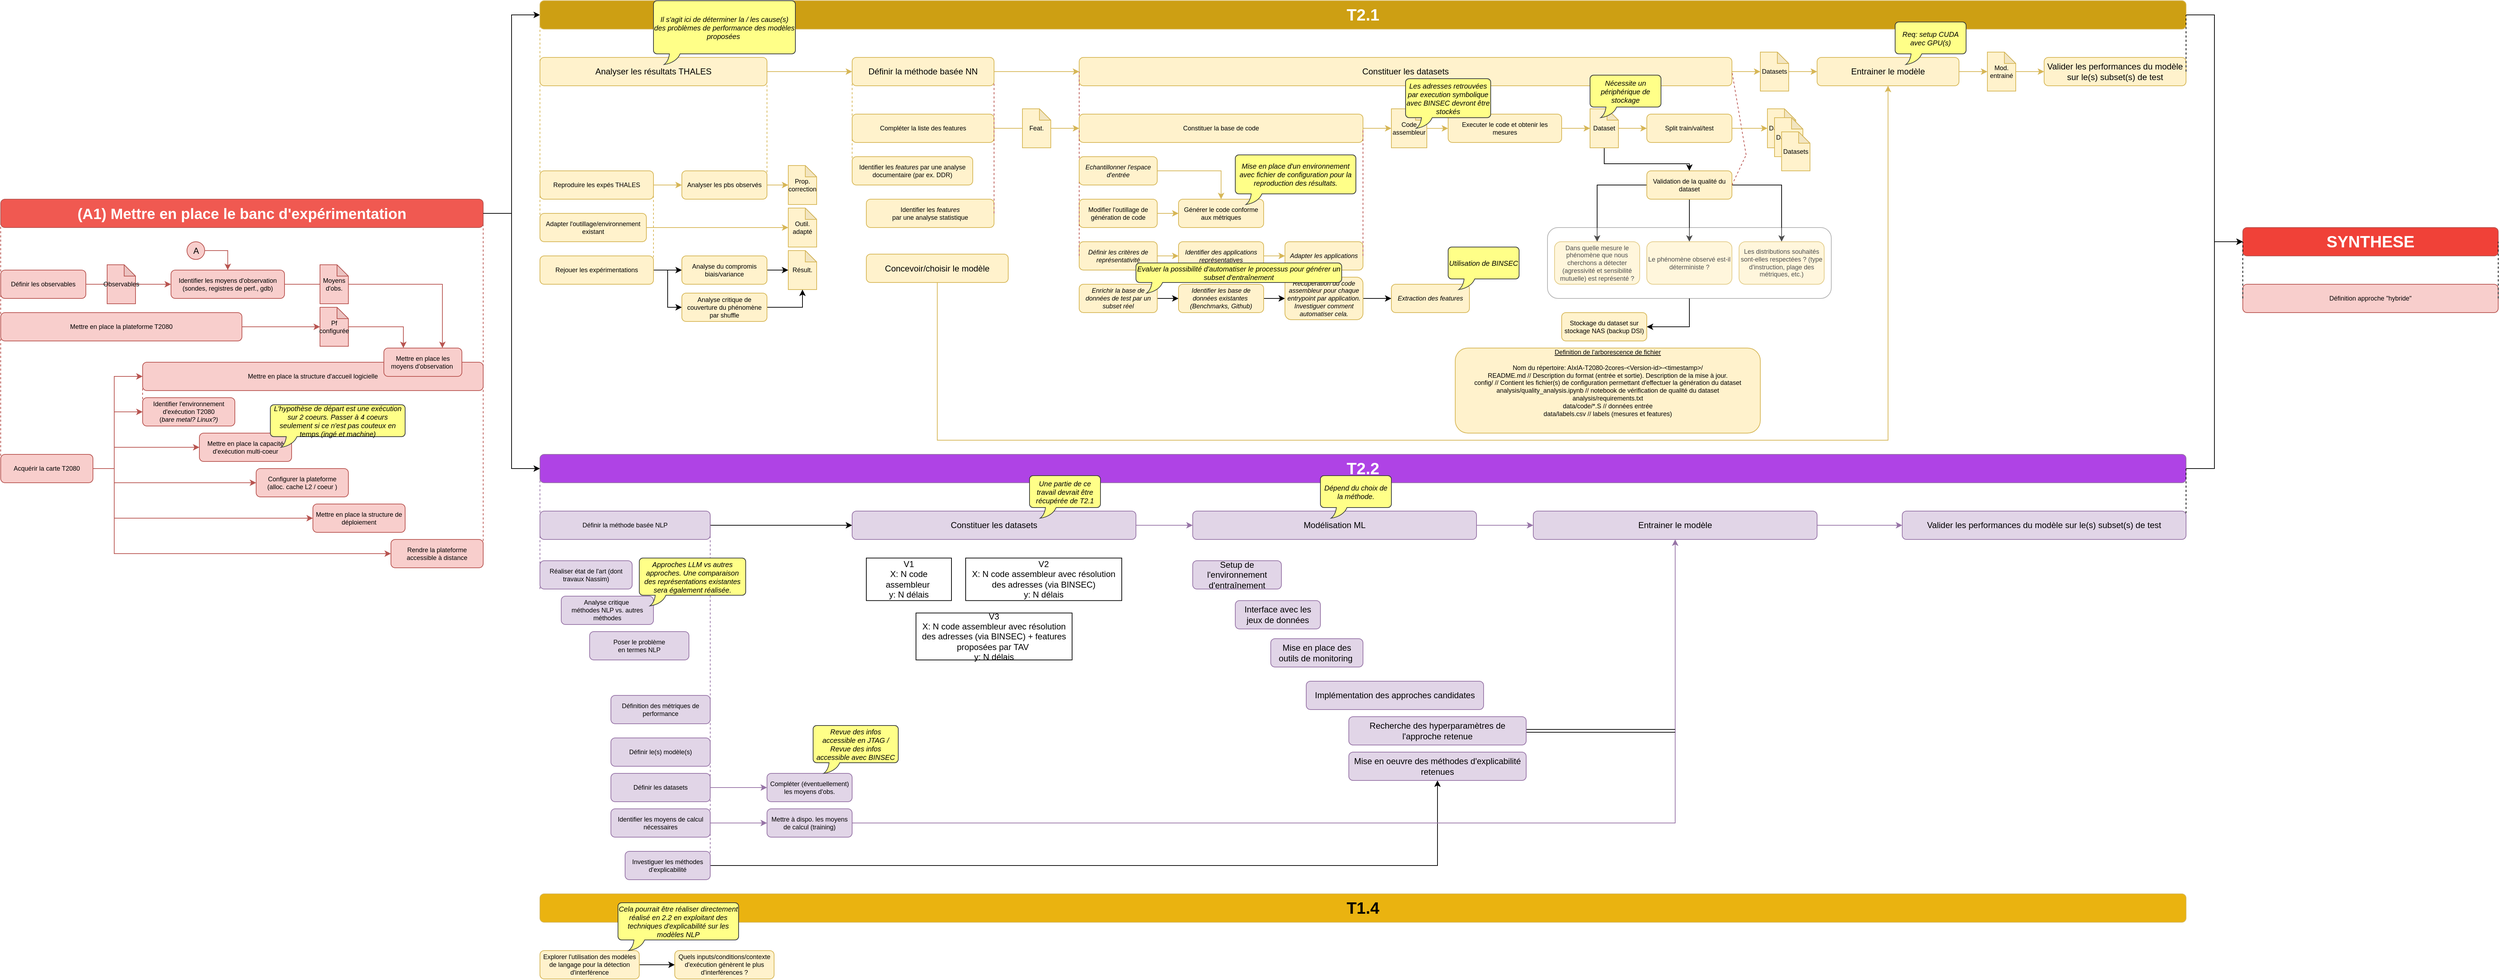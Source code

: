 <mxfile version="26.0.9" pages="2">
  <diagram name="Page-1" id="Dc1wXV0wrsYBxKNEe2hL">
    <mxGraphModel dx="5170" dy="2100" grid="1" gridSize="10" guides="1" tooltips="1" connect="1" arrows="1" fold="1" page="1" pageScale="1" pageWidth="3300" pageHeight="4681" math="0" shadow="0">
      <root>
        <mxCell id="0" />
        <mxCell id="1" parent="0" />
        <mxCell id="Q4a2QLuWx2EPBYzoOF2u-1" style="edgeStyle=orthogonalEdgeStyle;rounded=0;orthogonalLoop=1;jettySize=auto;html=1;entryX=0;entryY=0.5;entryDx=0;entryDy=0;fillColor=#fff2cc;strokeColor=#d6b656;align=center;verticalAlign=middle;fontFamily=Helvetica;fontSize=11;fontColor=default;labelBackgroundColor=default;endArrow=classic;" edge="1" parent="1" source="Q4a2QLuWx2EPBYzoOF2u-2" target="Q4a2QLuWx2EPBYzoOF2u-88">
          <mxGeometry relative="1" as="geometry">
            <mxPoint x="2130" y="944" as="targetPoint" />
          </mxGeometry>
        </mxCell>
        <mxCell id="Q4a2QLuWx2EPBYzoOF2u-2" value="Compléter la liste des features" style="rounded=1;whiteSpace=wrap;html=1;strokeColor=#d6b656;align=center;verticalAlign=middle;fontFamily=Helvetica;fontSize=9;fillColor=#fff2cc;fontColor=default;" vertex="1" parent="1">
          <mxGeometry x="1900" y="844" width="200" height="40" as="geometry" />
        </mxCell>
        <mxCell id="Q4a2QLuWx2EPBYzoOF2u-3" style="edgeStyle=orthogonalEdgeStyle;rounded=0;orthogonalLoop=1;jettySize=auto;html=1;entryX=0;entryY=0.5;entryDx=0;entryDy=0;strokeColor=#d6b656;align=center;verticalAlign=middle;fontFamily=Helvetica;fontSize=11;fontColor=default;labelBackgroundColor=default;endArrow=classic;fillColor=#fff2cc;entryPerimeter=0;" edge="1" parent="1" source="Q4a2QLuWx2EPBYzoOF2u-4" target="Q4a2QLuWx2EPBYzoOF2u-131">
          <mxGeometry relative="1" as="geometry" />
        </mxCell>
        <mxCell id="Q4a2QLuWx2EPBYzoOF2u-4" value="Constituer les datasets" style="rounded=1;whiteSpace=wrap;html=1;strokeColor=#d6b656;align=center;verticalAlign=middle;fontFamily=Helvetica;fontSize=12;fillColor=#fff2cc;fontColor=default;" vertex="1" parent="1">
          <mxGeometry x="2220" y="764" width="920" height="40" as="geometry" />
        </mxCell>
        <mxCell id="Q4a2QLuWx2EPBYzoOF2u-5" style="edgeStyle=orthogonalEdgeStyle;rounded=0;orthogonalLoop=1;jettySize=auto;html=1;entryX=0;entryY=0.5;entryDx=0;entryDy=0;fillColor=#fff2cc;strokeColor=#d6b656;align=center;verticalAlign=middle;fontFamily=Helvetica;fontSize=11;fontColor=default;labelBackgroundColor=default;endArrow=classic;" edge="1" parent="1" source="Q4a2QLuWx2EPBYzoOF2u-6" target="Q4a2QLuWx2EPBYzoOF2u-20">
          <mxGeometry relative="1" as="geometry" />
        </mxCell>
        <mxCell id="Q4a2QLuWx2EPBYzoOF2u-6" value="Identifier des applications représentatives" style="rounded=1;whiteSpace=wrap;html=1;fontStyle=2;strokeColor=#d6b656;align=center;verticalAlign=middle;fontFamily=Helvetica;fontSize=9;fillColor=#fff2cc;fontColor=default;" vertex="1" parent="1">
          <mxGeometry x="2360" y="1024" width="120" height="40" as="geometry" />
        </mxCell>
        <mxCell id="Q4a2QLuWx2EPBYzoOF2u-7" style="edgeStyle=orthogonalEdgeStyle;rounded=0;orthogonalLoop=1;jettySize=auto;html=1;fillColor=#fff2cc;strokeColor=#d6b656;align=center;verticalAlign=middle;fontFamily=Helvetica;fontSize=11;fontColor=default;labelBackgroundColor=default;endArrow=classic;" edge="1" parent="1" source="Q4a2QLuWx2EPBYzoOF2u-8" target="Q4a2QLuWx2EPBYzoOF2u-6">
          <mxGeometry relative="1" as="geometry" />
        </mxCell>
        <mxCell id="Q4a2QLuWx2EPBYzoOF2u-8" value="Définir les critères de représentativité" style="rounded=1;whiteSpace=wrap;html=1;fontStyle=2;strokeColor=#d6b656;align=center;verticalAlign=middle;fontFamily=Helvetica;fontSize=9;fillColor=#fff2cc;fontColor=default;" vertex="1" parent="1">
          <mxGeometry x="2220" y="1024" width="110" height="40" as="geometry" />
        </mxCell>
        <mxCell id="Q4a2QLuWx2EPBYzoOF2u-9" style="edgeStyle=orthogonalEdgeStyle;rounded=0;orthogonalLoop=1;jettySize=auto;html=1;entryX=0;entryY=0.5;entryDx=0;entryDy=0;" edge="1" parent="1" source="Q4a2QLuWx2EPBYzoOF2u-10" target="Q4a2QLuWx2EPBYzoOF2u-116">
          <mxGeometry relative="1" as="geometry" />
        </mxCell>
        <mxCell id="Q4a2QLuWx2EPBYzoOF2u-10" value="Définir la méthode basée NLP" style="rounded=1;whiteSpace=wrap;html=1;strokeColor=#9673a6;align=center;verticalAlign=middle;fontFamily=Helvetica;fontSize=9;fillColor=#e1d5e7;" vertex="1" parent="1">
          <mxGeometry x="1460" y="1404" width="240" height="40" as="geometry" />
        </mxCell>
        <mxCell id="Q4a2QLuWx2EPBYzoOF2u-11" style="edgeStyle=orthogonalEdgeStyle;rounded=0;orthogonalLoop=1;jettySize=auto;html=1;entryX=0;entryY=0.5;entryDx=0;entryDy=0;fillColor=#fff2cc;strokeColor=#d6b656;align=center;verticalAlign=middle;fontFamily=Helvetica;fontSize=11;fontColor=default;labelBackgroundColor=default;endArrow=classic;" edge="1" parent="1" source="Q4a2QLuWx2EPBYzoOF2u-12" target="Q4a2QLuWx2EPBYzoOF2u-45">
          <mxGeometry relative="1" as="geometry" />
        </mxCell>
        <mxCell id="Q4a2QLuWx2EPBYzoOF2u-12" value="Executer le code et obtenir les mesures" style="rounded=1;whiteSpace=wrap;html=1;strokeColor=#d6b656;align=center;verticalAlign=middle;fontFamily=Helvetica;fontSize=9;fillColor=#fff2cc;fontColor=default;" vertex="1" parent="1">
          <mxGeometry x="2740" y="844" width="160" height="40" as="geometry" />
        </mxCell>
        <mxCell id="Q4a2QLuWx2EPBYzoOF2u-13" style="edgeStyle=orthogonalEdgeStyle;rounded=0;orthogonalLoop=1;jettySize=auto;html=1;fillColor=#f8cecc;strokeColor=#b85450;" edge="1" parent="1" source="Q4a2QLuWx2EPBYzoOF2u-14" target="Q4a2QLuWx2EPBYzoOF2u-32">
          <mxGeometry relative="1" as="geometry" />
        </mxCell>
        <mxCell id="Q4a2QLuWx2EPBYzoOF2u-14" value="Définir les observables" style="rounded=1;whiteSpace=wrap;html=1;strokeColor=#b85450;align=center;verticalAlign=middle;fontFamily=Helvetica;fontSize=9;fillColor=#f8cecc;" vertex="1" parent="1">
          <mxGeometry x="700" y="1064" width="120" height="40" as="geometry" />
        </mxCell>
        <mxCell id="Q4a2QLuWx2EPBYzoOF2u-15" value="Identifier les &lt;i&gt;features &lt;br&gt;&lt;/i&gt;par une analyse statistique" style="rounded=1;whiteSpace=wrap;html=1;fontSize=9;fillColor=#fff2cc;strokeColor=#d6b656;align=center;verticalAlign=middle;fontFamily=Helvetica;fontColor=default;" vertex="1" parent="1">
          <mxGeometry x="1920" y="964" width="180" height="40" as="geometry" />
        </mxCell>
        <mxCell id="Q4a2QLuWx2EPBYzoOF2u-16" value="Identifier les &lt;i&gt;features &lt;/i&gt;par une analyse documentaire (par ex. DDR)" style="rounded=1;whiteSpace=wrap;html=1;fontSize=9;fillColor=#fff2cc;strokeColor=#d6b656;align=center;verticalAlign=middle;fontFamily=Helvetica;fontColor=default;" vertex="1" parent="1">
          <mxGeometry x="1900" y="904" width="170" height="40" as="geometry" />
        </mxCell>
        <mxCell id="Q4a2QLuWx2EPBYzoOF2u-17" style="edgeStyle=orthogonalEdgeStyle;rounded=0;orthogonalLoop=1;jettySize=auto;html=1;entryX=0;entryY=0.5;entryDx=0;entryDy=0;fillColor=#fff2cc;strokeColor=#d6b656;align=center;verticalAlign=middle;fontFamily=Helvetica;fontSize=11;fontColor=default;labelBackgroundColor=default;endArrow=classic;" edge="1" parent="1" source="Q4a2QLuWx2EPBYzoOF2u-18" target="Q4a2QLuWx2EPBYzoOF2u-19">
          <mxGeometry relative="1" as="geometry" />
        </mxCell>
        <mxCell id="Q4a2QLuWx2EPBYzoOF2u-18" value="Modifier l&#39;outillage de génération de code" style="rounded=1;whiteSpace=wrap;html=1;strokeColor=#d6b656;align=center;verticalAlign=middle;fontFamily=Helvetica;fontSize=9;fillColor=#fff2cc;fontColor=default;" vertex="1" parent="1">
          <mxGeometry x="2220" y="964" width="110" height="40" as="geometry" />
        </mxCell>
        <mxCell id="Q4a2QLuWx2EPBYzoOF2u-19" value="Générer le code conforme aux métriques" style="rounded=1;whiteSpace=wrap;html=1;strokeColor=#d6b656;align=center;verticalAlign=middle;fontFamily=Helvetica;fontSize=9;fillColor=#fff2cc;fontColor=default;" vertex="1" parent="1">
          <mxGeometry x="2360" y="964" width="120" height="40" as="geometry" />
        </mxCell>
        <mxCell id="Q4a2QLuWx2EPBYzoOF2u-20" value="Adapter les applications" style="rounded=1;whiteSpace=wrap;html=1;fontStyle=2;strokeColor=#d6b656;align=center;verticalAlign=middle;fontFamily=Helvetica;fontSize=9;fillColor=#fff2cc;fontColor=default;" vertex="1" parent="1">
          <mxGeometry x="2510" y="1024" width="110" height="40" as="geometry" />
        </mxCell>
        <mxCell id="Q4a2QLuWx2EPBYzoOF2u-21" style="edgeStyle=orthogonalEdgeStyle;rounded=0;orthogonalLoop=1;jettySize=auto;html=1;entryX=0.5;entryY=1;entryDx=0;entryDy=0;" edge="1" parent="1" source="Q4a2QLuWx2EPBYzoOF2u-22" target="Q4a2QLuWx2EPBYzoOF2u-183">
          <mxGeometry relative="1" as="geometry" />
        </mxCell>
        <mxCell id="Q4a2QLuWx2EPBYzoOF2u-22" value="Investiguer les méthodes d&#39;explicabilité" style="rounded=1;whiteSpace=wrap;html=1;strokeColor=#9673a6;align=center;verticalAlign=middle;fontFamily=Helvetica;fontSize=9;fillColor=#e1d5e7;" vertex="1" parent="1">
          <mxGeometry x="1580" y="1884" width="120" height="40" as="geometry" />
        </mxCell>
        <mxCell id="Q4a2QLuWx2EPBYzoOF2u-23" value="Mettre en place la capacité d&#39;exécution multi-coeur" style="rounded=1;whiteSpace=wrap;html=1;fontSize=9;fillColor=#f8cecc;strokeColor=#b85450;" vertex="1" parent="1">
          <mxGeometry x="980" y="1294" width="130" height="40" as="geometry" />
        </mxCell>
        <mxCell id="Q4a2QLuWx2EPBYzoOF2u-24" value="Mettre en place la plateforme T2080" style="rounded=1;whiteSpace=wrap;html=1;fontSize=9;fillColor=#f8cecc;strokeColor=#b85450;" vertex="1" parent="1">
          <mxGeometry x="700" y="1124" width="340" height="40" as="geometry" />
        </mxCell>
        <mxCell id="Q4a2QLuWx2EPBYzoOF2u-25" value="Identifier l&#39;environnement d&#39;exécution T2080&lt;br&gt;(&lt;i&gt;bare metal? Linux?)&lt;/i&gt;" style="rounded=1;whiteSpace=wrap;html=1;fontSize=9;fillColor=#f8cecc;strokeColor=#b85450;" vertex="1" parent="1">
          <mxGeometry x="900" y="1244" width="130" height="40" as="geometry" />
        </mxCell>
        <mxCell id="Q4a2QLuWx2EPBYzoOF2u-26" value="Mettre en place la structure d&#39;accueil logicielle" style="rounded=1;whiteSpace=wrap;html=1;fontSize=9;fillColor=#f8cecc;strokeColor=#b85450;" vertex="1" parent="1">
          <mxGeometry x="900" y="1194" width="480" height="40" as="geometry" />
        </mxCell>
        <mxCell id="Q4a2QLuWx2EPBYzoOF2u-27" value="Configurer la plateforme&lt;br&gt;(alloc. cache L2 / coeur )" style="rounded=1;whiteSpace=wrap;html=1;fontSize=9;fillColor=#f8cecc;strokeColor=#b85450;" vertex="1" parent="1">
          <mxGeometry x="1060" y="1344" width="130" height="40" as="geometry" />
        </mxCell>
        <mxCell id="Q4a2QLuWx2EPBYzoOF2u-28" style="edgeStyle=orthogonalEdgeStyle;rounded=0;orthogonalLoop=1;jettySize=auto;html=1;entryX=0.5;entryY=1;entryDx=0;entryDy=0;strokeColor=#9673a6;align=center;verticalAlign=middle;fontFamily=Helvetica;fontSize=11;fontColor=default;labelBackgroundColor=default;endArrow=classic;fillColor=#e1d5e7;" edge="1" parent="1" source="Q4a2QLuWx2EPBYzoOF2u-29" target="Q4a2QLuWx2EPBYzoOF2u-101">
          <mxGeometry relative="1" as="geometry">
            <Array as="points">
              <mxPoint x="3060" y="1844" />
            </Array>
          </mxGeometry>
        </mxCell>
        <mxCell id="Q4a2QLuWx2EPBYzoOF2u-29" value="Mettre à dispo. les moyens de calcul (training)" style="rounded=1;whiteSpace=wrap;html=1;strokeColor=#9673a6;align=center;verticalAlign=middle;fontFamily=Helvetica;fontSize=9;fillColor=#e1d5e7;" vertex="1" parent="1">
          <mxGeometry x="1780" y="1824" width="120" height="40" as="geometry" />
        </mxCell>
        <mxCell id="Q4a2QLuWx2EPBYzoOF2u-30" value="Rendre la plateforme accessible à distance" style="rounded=1;whiteSpace=wrap;html=1;strokeColor=#b85450;align=center;verticalAlign=middle;fontFamily=Helvetica;fontSize=9;fillColor=#f8cecc;" vertex="1" parent="1">
          <mxGeometry x="1250" y="1444" width="130" height="40" as="geometry" />
        </mxCell>
        <mxCell id="Q4a2QLuWx2EPBYzoOF2u-31" style="edgeStyle=orthogonalEdgeStyle;rounded=0;orthogonalLoop=1;jettySize=auto;html=1;entryX=0.75;entryY=0;entryDx=0;entryDy=0;fillColor=#f8cecc;strokeColor=#b85450;" edge="1" parent="1" source="Q4a2QLuWx2EPBYzoOF2u-32" target="Q4a2QLuWx2EPBYzoOF2u-64">
          <mxGeometry relative="1" as="geometry" />
        </mxCell>
        <mxCell id="Q4a2QLuWx2EPBYzoOF2u-32" value="Identifier les moyens d&#39;observation&lt;br&gt;(sondes, registres de perf., gdb)" style="rounded=1;whiteSpace=wrap;html=1;strokeColor=#b85450;align=center;verticalAlign=middle;fontFamily=Helvetica;fontSize=9;fillColor=#f8cecc;" vertex="1" parent="1">
          <mxGeometry x="940" y="1064" width="160" height="40" as="geometry" />
        </mxCell>
        <mxCell id="Q4a2QLuWx2EPBYzoOF2u-33" style="edgeStyle=orthogonalEdgeStyle;rounded=0;orthogonalLoop=1;jettySize=auto;html=1;entryX=0;entryY=0.5;entryDx=0;entryDy=0;fillColor=#fff2cc;strokeColor=#d6b656;" edge="1" parent="1" source="Q4a2QLuWx2EPBYzoOF2u-34" target="Q4a2QLuWx2EPBYzoOF2u-35">
          <mxGeometry relative="1" as="geometry" />
        </mxCell>
        <mxCell id="Q4a2QLuWx2EPBYzoOF2u-34" value="Reproduire les expés THALES" style="rounded=1;whiteSpace=wrap;html=1;strokeColor=#d6b656;align=center;verticalAlign=middle;fontFamily=Helvetica;fontSize=9;fillColor=#fff2cc;" vertex="1" parent="1">
          <mxGeometry x="1460" y="924" width="160" height="40" as="geometry" />
        </mxCell>
        <mxCell id="Q4a2QLuWx2EPBYzoOF2u-35" value="Analyser les pbs observés" style="rounded=1;whiteSpace=wrap;html=1;strokeColor=#d6b656;align=center;verticalAlign=middle;fontFamily=Helvetica;fontSize=9;fillColor=#fff2cc;" vertex="1" parent="1">
          <mxGeometry x="1660" y="924" width="120" height="40" as="geometry" />
        </mxCell>
        <mxCell id="Q4a2QLuWx2EPBYzoOF2u-36" value="Adapter l&#39;outillage/environnement existant" style="rounded=1;whiteSpace=wrap;html=1;strokeColor=#d6b656;align=center;verticalAlign=middle;fontFamily=Helvetica;fontSize=9;fillColor=#fff2cc;" vertex="1" parent="1">
          <mxGeometry x="1460" y="984" width="150" height="40" as="geometry" />
        </mxCell>
        <mxCell id="Q4a2QLuWx2EPBYzoOF2u-37" value="Entrainer le modèle" style="rounded=1;whiteSpace=wrap;html=1;fillColor=#fff2cc;strokeColor=#d6b656;" vertex="1" parent="1">
          <mxGeometry x="3260" y="764" width="200" height="40" as="geometry" />
        </mxCell>
        <mxCell id="Q4a2QLuWx2EPBYzoOF2u-38" style="edgeStyle=orthogonalEdgeStyle;rounded=0;orthogonalLoop=1;jettySize=auto;html=1;strokeColor=#d6b656;align=center;verticalAlign=middle;fontFamily=Helvetica;fontSize=11;fontColor=default;labelBackgroundColor=default;endArrow=classic;fillColor=#fff2cc;exitX=0.5;exitY=1;exitDx=0;exitDy=0;" edge="1" parent="1" source="Q4a2QLuWx2EPBYzoOF2u-39" target="Q4a2QLuWx2EPBYzoOF2u-37">
          <mxGeometry relative="1" as="geometry">
            <Array as="points">
              <mxPoint x="2020" y="1304" />
              <mxPoint x="3360" y="1304" />
            </Array>
          </mxGeometry>
        </mxCell>
        <mxCell id="Q4a2QLuWx2EPBYzoOF2u-39" value="Concevoir/choisir le modèle" style="rounded=1;whiteSpace=wrap;html=1;fillColor=#fff2cc;strokeColor=#d6b656;align=center;verticalAlign=middle;fontFamily=Helvetica;fontSize=12;fontColor=default;" vertex="1" parent="1">
          <mxGeometry x="1920" y="1041.5" width="200" height="40" as="geometry" />
        </mxCell>
        <mxCell id="Q4a2QLuWx2EPBYzoOF2u-40" style="edgeStyle=orthogonalEdgeStyle;rounded=0;orthogonalLoop=1;jettySize=auto;html=1;entryX=0.5;entryY=0;entryDx=0;entryDy=0;" edge="1" parent="1" source="Q4a2QLuWx2EPBYzoOF2u-43" target="Q4a2QLuWx2EPBYzoOF2u-161">
          <mxGeometry relative="1" as="geometry" />
        </mxCell>
        <mxCell id="Q4a2QLuWx2EPBYzoOF2u-41" style="edgeStyle=orthogonalEdgeStyle;rounded=0;orthogonalLoop=1;jettySize=auto;html=1;entryX=0.5;entryY=0;entryDx=0;entryDy=0;" edge="1" parent="1" source="Q4a2QLuWx2EPBYzoOF2u-43" target="Q4a2QLuWx2EPBYzoOF2u-162">
          <mxGeometry relative="1" as="geometry" />
        </mxCell>
        <mxCell id="Q4a2QLuWx2EPBYzoOF2u-42" style="edgeStyle=orthogonalEdgeStyle;rounded=0;orthogonalLoop=1;jettySize=auto;html=1;entryX=0.5;entryY=0;entryDx=0;entryDy=0;" edge="1" parent="1" source="Q4a2QLuWx2EPBYzoOF2u-43" target="Q4a2QLuWx2EPBYzoOF2u-163">
          <mxGeometry relative="1" as="geometry" />
        </mxCell>
        <mxCell id="Q4a2QLuWx2EPBYzoOF2u-43" value="Validation de la qualité du dataset" style="rounded=1;whiteSpace=wrap;html=1;strokeColor=#d6b656;align=center;verticalAlign=middle;fontFamily=Helvetica;fontSize=9;fillColor=#fff2cc;fontColor=default;" vertex="1" parent="1">
          <mxGeometry x="3020" y="924" width="120" height="40" as="geometry" />
        </mxCell>
        <mxCell id="Q4a2QLuWx2EPBYzoOF2u-44" value="Valider les performances du modèle sur le(s) subset(s) de test" style="rounded=1;whiteSpace=wrap;html=1;fillColor=#fff2cc;strokeColor=#d6b656;" vertex="1" parent="1">
          <mxGeometry x="3580" y="764" width="200" height="40" as="geometry" />
        </mxCell>
        <mxCell id="Q4a2QLuWx2EPBYzoOF2u-45" value="Split train/val/test" style="rounded=1;whiteSpace=wrap;html=1;strokeColor=#d6b656;align=center;verticalAlign=middle;fontFamily=Helvetica;fontSize=9;fillColor=#fff2cc;fontColor=default;" vertex="1" parent="1">
          <mxGeometry x="3020" y="844" width="120" height="40" as="geometry" />
        </mxCell>
        <mxCell id="Q4a2QLuWx2EPBYzoOF2u-46" value="Réaliser état de l&#39;art (dont travaux Nassim)" style="rounded=1;whiteSpace=wrap;html=1;strokeColor=#9673a6;align=center;verticalAlign=middle;fontFamily=Helvetica;fontSize=9;fillColor=#e1d5e7;" vertex="1" parent="1">
          <mxGeometry x="1460" y="1474" width="130" height="40" as="geometry" />
        </mxCell>
        <mxCell id="Q4a2QLuWx2EPBYzoOF2u-47" value="Analyse critique&amp;nbsp;&lt;br&gt;méthodes NLP vs. autres méthodes" style="rounded=1;whiteSpace=wrap;html=1;strokeColor=#9673a6;align=center;verticalAlign=middle;fontFamily=Helvetica;fontSize=9;fillColor=#e1d5e7;" vertex="1" parent="1">
          <mxGeometry x="1490" y="1524" width="130" height="40" as="geometry" />
        </mxCell>
        <mxCell id="Q4a2QLuWx2EPBYzoOF2u-48" value="Compléter (éventuellement) les moyens d&#39;obs." style="rounded=1;whiteSpace=wrap;html=1;strokeColor=#9673a6;align=center;verticalAlign=middle;fontFamily=Helvetica;fontSize=9;fillColor=#e1d5e7;" vertex="1" parent="1">
          <mxGeometry x="1780" y="1774" width="120" height="40" as="geometry" />
        </mxCell>
        <mxCell id="Q4a2QLuWx2EPBYzoOF2u-49" style="edgeStyle=orthogonalEdgeStyle;rounded=0;orthogonalLoop=1;jettySize=auto;html=1;entryX=0;entryY=0.5;entryDx=0;entryDy=0;fillColor=#f8cecc;strokeColor=#b85450;exitX=1;exitY=0.5;exitDx=0;exitDy=0;" edge="1" parent="1" source="Q4a2QLuWx2EPBYzoOF2u-55" target="Q4a2QLuWx2EPBYzoOF2u-25">
          <mxGeometry relative="1" as="geometry">
            <Array as="points">
              <mxPoint x="860" y="1344" />
              <mxPoint x="860" y="1264" />
            </Array>
          </mxGeometry>
        </mxCell>
        <mxCell id="Q4a2QLuWx2EPBYzoOF2u-50" style="edgeStyle=orthogonalEdgeStyle;rounded=0;orthogonalLoop=1;jettySize=auto;html=1;entryX=0;entryY=0.5;entryDx=0;entryDy=0;fillColor=#f8cecc;strokeColor=#b85450;exitX=1;exitY=0.5;exitDx=0;exitDy=0;" edge="1" parent="1" source="Q4a2QLuWx2EPBYzoOF2u-55" target="Q4a2QLuWx2EPBYzoOF2u-26">
          <mxGeometry relative="1" as="geometry">
            <Array as="points">
              <mxPoint x="860" y="1344" />
              <mxPoint x="860" y="1214" />
            </Array>
          </mxGeometry>
        </mxCell>
        <mxCell id="Q4a2QLuWx2EPBYzoOF2u-51" style="edgeStyle=orthogonalEdgeStyle;rounded=0;orthogonalLoop=1;jettySize=auto;html=1;entryX=0;entryY=0.5;entryDx=0;entryDy=0;fillColor=#f8cecc;strokeColor=#b85450;exitX=1;exitY=0.5;exitDx=0;exitDy=0;" edge="1" parent="1" source="Q4a2QLuWx2EPBYzoOF2u-55" target="Q4a2QLuWx2EPBYzoOF2u-23">
          <mxGeometry relative="1" as="geometry">
            <Array as="points">
              <mxPoint x="860" y="1344" />
              <mxPoint x="860" y="1314" />
            </Array>
          </mxGeometry>
        </mxCell>
        <mxCell id="Q4a2QLuWx2EPBYzoOF2u-52" style="edgeStyle=orthogonalEdgeStyle;rounded=0;orthogonalLoop=1;jettySize=auto;html=1;entryX=0;entryY=0.5;entryDx=0;entryDy=0;fillColor=#f8cecc;strokeColor=#b85450;exitX=1;exitY=0.5;exitDx=0;exitDy=0;" edge="1" parent="1" source="Q4a2QLuWx2EPBYzoOF2u-55" target="Q4a2QLuWx2EPBYzoOF2u-27">
          <mxGeometry relative="1" as="geometry">
            <Array as="points">
              <mxPoint x="860" y="1344" />
              <mxPoint x="860" y="1364" />
            </Array>
          </mxGeometry>
        </mxCell>
        <mxCell id="Q4a2QLuWx2EPBYzoOF2u-53" style="edgeStyle=orthogonalEdgeStyle;rounded=0;orthogonalLoop=1;jettySize=auto;html=1;entryX=0;entryY=0.5;entryDx=0;entryDy=0;fillColor=#f8cecc;strokeColor=#b85450;exitX=1;exitY=0.5;exitDx=0;exitDy=0;" edge="1" parent="1" source="Q4a2QLuWx2EPBYzoOF2u-55" target="Q4a2QLuWx2EPBYzoOF2u-30">
          <mxGeometry relative="1" as="geometry">
            <Array as="points">
              <mxPoint x="860" y="1344" />
              <mxPoint x="860" y="1464" />
            </Array>
          </mxGeometry>
        </mxCell>
        <mxCell id="Q4a2QLuWx2EPBYzoOF2u-54" style="edgeStyle=orthogonalEdgeStyle;rounded=0;orthogonalLoop=1;jettySize=auto;html=1;entryX=0;entryY=0.5;entryDx=0;entryDy=0;exitX=1;exitY=0.5;exitDx=0;exitDy=0;strokeColor=#b85450;align=center;verticalAlign=middle;fontFamily=Helvetica;fontSize=11;fontColor=default;labelBackgroundColor=default;endArrow=classic;fillColor=#f8cecc;" edge="1" parent="1" source="Q4a2QLuWx2EPBYzoOF2u-55" target="Q4a2QLuWx2EPBYzoOF2u-107">
          <mxGeometry relative="1" as="geometry">
            <Array as="points">
              <mxPoint x="860" y="1344" />
              <mxPoint x="860" y="1414" />
            </Array>
          </mxGeometry>
        </mxCell>
        <mxCell id="Q4a2QLuWx2EPBYzoOF2u-55" value="Acquérir la carte T2080" style="rounded=1;whiteSpace=wrap;html=1;fontSize=9;fillColor=#f8cecc;strokeColor=#b85450;" vertex="1" parent="1">
          <mxGeometry x="700" y="1324" width="130" height="40" as="geometry" />
        </mxCell>
        <mxCell id="Q4a2QLuWx2EPBYzoOF2u-56" style="edgeStyle=orthogonalEdgeStyle;rounded=0;orthogonalLoop=1;jettySize=auto;html=1;entryX=0.25;entryY=0;entryDx=0;entryDy=0;fillColor=#f8cecc;strokeColor=#b85450;" edge="1" parent="1" source="Q4a2QLuWx2EPBYzoOF2u-57" target="Q4a2QLuWx2EPBYzoOF2u-64">
          <mxGeometry relative="1" as="geometry" />
        </mxCell>
        <mxCell id="Q4a2QLuWx2EPBYzoOF2u-57" value="Pf&lt;div&gt;configurée&lt;/div&gt;" style="shape=note;whiteSpace=wrap;html=1;backgroundOutline=1;darkOpacity=0.05;size=16;fontSize=9;fillColor=#f8cecc;strokeColor=#b85450;" vertex="1" parent="1">
          <mxGeometry x="1150" y="1116.5" width="40" height="55" as="geometry" />
        </mxCell>
        <mxCell id="Q4a2QLuWx2EPBYzoOF2u-58" style="edgeStyle=orthogonalEdgeStyle;rounded=0;orthogonalLoop=1;jettySize=auto;html=1;entryX=0;entryY=0.5;entryDx=0;entryDy=0;entryPerimeter=0;fillColor=#f8cecc;strokeColor=#b85450;" edge="1" parent="1" source="Q4a2QLuWx2EPBYzoOF2u-24" target="Q4a2QLuWx2EPBYzoOF2u-57">
          <mxGeometry relative="1" as="geometry" />
        </mxCell>
        <mxCell id="Q4a2QLuWx2EPBYzoOF2u-59" value="Poser le problème &lt;br&gt;en termes NLP" style="rounded=1;whiteSpace=wrap;html=1;strokeColor=#9673a6;align=center;verticalAlign=middle;fontFamily=Helvetica;fontSize=9;fillColor=#e1d5e7;" vertex="1" parent="1">
          <mxGeometry x="1530" y="1574" width="140" height="40" as="geometry" />
        </mxCell>
        <mxCell id="Q4a2QLuWx2EPBYzoOF2u-60" style="edgeStyle=orthogonalEdgeStyle;rounded=0;orthogonalLoop=1;jettySize=auto;html=1;entryX=0;entryY=0.5;entryDx=0;entryDy=0;" edge="1" parent="1" source="Q4a2QLuWx2EPBYzoOF2u-61" target="Q4a2QLuWx2EPBYzoOF2u-94">
          <mxGeometry relative="1" as="geometry" />
        </mxCell>
        <mxCell id="Q4a2QLuWx2EPBYzoOF2u-61" value="(A1) Mettre en place le banc d&#39;expérimentation" style="rounded=1;whiteSpace=wrap;html=1;fontSize=21;fillColor=light-dark(#f05951, #512d2b);strokeColor=#b85450;fontStyle=1;fontColor=#FFFFFF;" vertex="1" parent="1">
          <mxGeometry x="700" y="964" width="680" height="40" as="geometry" />
        </mxCell>
        <mxCell id="Q4a2QLuWx2EPBYzoOF2u-62" value="Moyens&lt;div&gt;d&#39;obs.&lt;/div&gt;" style="shape=note;whiteSpace=wrap;html=1;backgroundOutline=1;darkOpacity=0.05;size=16;fontSize=9;fillColor=#f8cecc;strokeColor=#b85450;" vertex="1" parent="1">
          <mxGeometry x="1150" y="1056.5" width="40" height="55" as="geometry" />
        </mxCell>
        <mxCell id="Q4a2QLuWx2EPBYzoOF2u-63" value="Observables" style="shape=note;whiteSpace=wrap;html=1;backgroundOutline=1;darkOpacity=0.05;size=16;fontSize=9;fillColor=#f8cecc;strokeColor=#b85450;" vertex="1" parent="1">
          <mxGeometry x="850" y="1056.5" width="40" height="55" as="geometry" />
        </mxCell>
        <mxCell id="Q4a2QLuWx2EPBYzoOF2u-64" value="Mettre en place les moyens d&#39;observation&amp;nbsp;" style="rounded=1;whiteSpace=wrap;html=1;strokeColor=#b85450;align=center;verticalAlign=middle;fontFamily=Helvetica;fontSize=9;fillColor=#f8cecc;" vertex="1" parent="1">
          <mxGeometry x="1240" y="1174" width="110" height="40" as="geometry" />
        </mxCell>
        <mxCell id="Q4a2QLuWx2EPBYzoOF2u-65" style="edgeStyle=orthogonalEdgeStyle;rounded=0;orthogonalLoop=1;jettySize=auto;html=1;entryX=0;entryY=0.5;entryDx=0;entryDy=0;" edge="1" parent="1" source="Q4a2QLuWx2EPBYzoOF2u-67" target="Q4a2QLuWx2EPBYzoOF2u-159">
          <mxGeometry relative="1" as="geometry" />
        </mxCell>
        <mxCell id="Q4a2QLuWx2EPBYzoOF2u-66" style="edgeStyle=orthogonalEdgeStyle;rounded=0;orthogonalLoop=1;jettySize=auto;html=1;entryX=0;entryY=0.5;entryDx=0;entryDy=0;" edge="1" parent="1" source="Q4a2QLuWx2EPBYzoOF2u-67" target="Q4a2QLuWx2EPBYzoOF2u-165">
          <mxGeometry relative="1" as="geometry" />
        </mxCell>
        <mxCell id="Q4a2QLuWx2EPBYzoOF2u-67" value="Rejouer les expérimentations" style="rounded=1;whiteSpace=wrap;html=1;strokeColor=#d6b656;align=center;verticalAlign=middle;fontFamily=Helvetica;fontSize=9;fillColor=#fff2cc;" vertex="1" parent="1">
          <mxGeometry x="1460" y="1044" width="160" height="40" as="geometry" />
        </mxCell>
        <mxCell id="Q4a2QLuWx2EPBYzoOF2u-68" value="" style="endArrow=none;dashed=1;html=1;rounded=0;entryX=0;entryY=0.5;entryDx=0;entryDy=0;exitX=0;exitY=0.5;exitDx=0;exitDy=0;fillColor=#f8cecc;strokeColor=#b85450;" edge="1" parent="1" source="Q4a2QLuWx2EPBYzoOF2u-55" target="Q4a2QLuWx2EPBYzoOF2u-24">
          <mxGeometry width="50" height="50" relative="1" as="geometry">
            <mxPoint x="1350" y="1434" as="sourcePoint" />
            <mxPoint x="1400" y="1384" as="targetPoint" />
          </mxGeometry>
        </mxCell>
        <mxCell id="Q4a2QLuWx2EPBYzoOF2u-69" value="" style="endArrow=none;dashed=1;html=1;rounded=0;exitX=0;exitY=0.5;exitDx=0;exitDy=0;fillColor=#f8cecc;strokeColor=#b85450;" edge="1" parent="1" source="Q4a2QLuWx2EPBYzoOF2u-25">
          <mxGeometry width="50" height="50" relative="1" as="geometry">
            <mxPoint x="1039" y="1294" as="sourcePoint" />
            <mxPoint x="900" y="1214" as="targetPoint" />
          </mxGeometry>
        </mxCell>
        <mxCell id="Q4a2QLuWx2EPBYzoOF2u-70" value="" style="endArrow=none;dashed=1;html=1;rounded=0;entryX=0;entryY=0.5;entryDx=0;entryDy=0;fillColor=#e1d5e7;strokeColor=#9673a6;" edge="1" parent="1" target="Q4a2QLuWx2EPBYzoOF2u-97">
          <mxGeometry width="50" height="50" relative="1" as="geometry">
            <mxPoint x="1460" y="1514" as="sourcePoint" />
            <mxPoint x="1460" y="1444" as="targetPoint" />
          </mxGeometry>
        </mxCell>
        <mxCell id="Q4a2QLuWx2EPBYzoOF2u-71" value="" style="endArrow=none;dashed=1;html=1;rounded=0;entryX=1;entryY=0.5;entryDx=0;entryDy=0;exitX=1;exitY=0.5;exitDx=0;exitDy=0;fillColor=#e1d5e7;strokeColor=#9673a6;" edge="1" parent="1" source="Q4a2QLuWx2EPBYzoOF2u-22" target="Q4a2QLuWx2EPBYzoOF2u-10">
          <mxGeometry width="50" height="50" relative="1" as="geometry">
            <mxPoint x="1670" y="1489" as="sourcePoint" />
            <mxPoint x="1670" y="1419" as="targetPoint" />
          </mxGeometry>
        </mxCell>
        <mxCell id="Q4a2QLuWx2EPBYzoOF2u-72" style="edgeStyle=orthogonalEdgeStyle;rounded=0;orthogonalLoop=1;jettySize=auto;html=1;entryX=0.5;entryY=0;entryDx=0;entryDy=0;exitX=1;exitY=0.5;exitDx=0;exitDy=0;fillColor=#f8cecc;strokeColor=#b85450;" edge="1" parent="1" source="Q4a2QLuWx2EPBYzoOF2u-73" target="Q4a2QLuWx2EPBYzoOF2u-32">
          <mxGeometry relative="1" as="geometry" />
        </mxCell>
        <mxCell id="Q4a2QLuWx2EPBYzoOF2u-73" value="A" style="ellipse;whiteSpace=wrap;html=1;aspect=fixed;fillColor=#f8cecc;strokeColor=#b85450;" vertex="1" parent="1">
          <mxGeometry x="962.5" y="1024" width="25" height="25" as="geometry" />
        </mxCell>
        <mxCell id="Q4a2QLuWx2EPBYzoOF2u-74" value="" style="endArrow=none;dashed=1;html=1;rounded=0;entryX=0;entryY=0.5;entryDx=0;entryDy=0;exitX=0;exitY=0.5;exitDx=0;exitDy=0;fillColor=#f8cecc;strokeColor=#b85450;" edge="1" parent="1" source="Q4a2QLuWx2EPBYzoOF2u-24" target="Q4a2QLuWx2EPBYzoOF2u-61">
          <mxGeometry width="50" height="50" relative="1" as="geometry">
            <mxPoint x="710" y="1294" as="sourcePoint" />
            <mxPoint x="710" y="1154" as="targetPoint" />
          </mxGeometry>
        </mxCell>
        <mxCell id="Q4a2QLuWx2EPBYzoOF2u-75" value="" style="endArrow=none;dashed=1;html=1;rounded=0;entryX=1;entryY=0.5;entryDx=0;entryDy=0;exitX=1;exitY=0.5;exitDx=0;exitDy=0;fillColor=#f8cecc;strokeColor=#b85450;" edge="1" parent="1" source="Q4a2QLuWx2EPBYzoOF2u-30" target="Q4a2QLuWx2EPBYzoOF2u-61">
          <mxGeometry width="50" height="50" relative="1" as="geometry">
            <mxPoint x="1340" y="1144" as="sourcePoint" />
            <mxPoint x="1340" y="984" as="targetPoint" />
          </mxGeometry>
        </mxCell>
        <mxCell id="Q4a2QLuWx2EPBYzoOF2u-76" style="edgeStyle=orthogonalEdgeStyle;rounded=0;orthogonalLoop=1;jettySize=auto;html=1;entryX=0;entryY=0.5;entryDx=0;entryDy=0;fillColor=#e1d5e7;strokeColor=#9673a6;" edge="1" parent="1" source="Q4a2QLuWx2EPBYzoOF2u-77" target="Q4a2QLuWx2EPBYzoOF2u-29">
          <mxGeometry relative="1" as="geometry" />
        </mxCell>
        <mxCell id="Q4a2QLuWx2EPBYzoOF2u-77" value="Identifier les moyens de calcul nécessaires" style="rounded=1;whiteSpace=wrap;html=1;strokeColor=#9673a6;align=center;verticalAlign=middle;fontFamily=Helvetica;fontSize=9;fillColor=#e1d5e7;" vertex="1" parent="1">
          <mxGeometry x="1560" y="1824" width="140" height="40" as="geometry" />
        </mxCell>
        <mxCell id="Q4a2QLuWx2EPBYzoOF2u-78" value="Définir le(s) modèle(s)" style="rounded=1;whiteSpace=wrap;html=1;strokeColor=#9673a6;align=center;verticalAlign=middle;fontFamily=Helvetica;fontSize=9;fillColor=#e1d5e7;" vertex="1" parent="1">
          <mxGeometry x="1560" y="1724" width="140" height="40" as="geometry" />
        </mxCell>
        <mxCell id="Q4a2QLuWx2EPBYzoOF2u-79" style="edgeStyle=orthogonalEdgeStyle;rounded=0;orthogonalLoop=1;jettySize=auto;html=1;entryX=0;entryY=0.5;entryDx=0;entryDy=0;fillColor=#e1d5e7;strokeColor=#9673a6;" edge="1" parent="1" source="Q4a2QLuWx2EPBYzoOF2u-80" target="Q4a2QLuWx2EPBYzoOF2u-48">
          <mxGeometry relative="1" as="geometry" />
        </mxCell>
        <mxCell id="Q4a2QLuWx2EPBYzoOF2u-80" value="Définir les datasets" style="rounded=1;whiteSpace=wrap;html=1;strokeColor=#9673a6;align=center;verticalAlign=middle;fontFamily=Helvetica;fontSize=9;fillColor=#e1d5e7;" vertex="1" parent="1">
          <mxGeometry x="1560" y="1774" width="140" height="40" as="geometry" />
        </mxCell>
        <mxCell id="Q4a2QLuWx2EPBYzoOF2u-81" style="edgeStyle=orthogonalEdgeStyle;rounded=0;orthogonalLoop=1;jettySize=auto;html=1;entryX=0;entryY=0.5;entryDx=0;entryDy=0;strokeColor=#d6b656;align=center;verticalAlign=middle;fontFamily=Helvetica;fontSize=11;fontColor=default;labelBackgroundColor=default;endArrow=classic;fillColor=#fff2cc;" edge="1" parent="1" source="Q4a2QLuWx2EPBYzoOF2u-82" target="Q4a2QLuWx2EPBYzoOF2u-111">
          <mxGeometry relative="1" as="geometry" />
        </mxCell>
        <mxCell id="Q4a2QLuWx2EPBYzoOF2u-82" value="Analyser les résultats THALES" style="rounded=1;whiteSpace=wrap;html=1;strokeColor=#d6b656;align=center;verticalAlign=middle;fontFamily=Helvetica;fontSize=12;fillColor=#fff2cc;" vertex="1" parent="1">
          <mxGeometry x="1460" y="764" width="320" height="40" as="geometry" />
        </mxCell>
        <mxCell id="Q4a2QLuWx2EPBYzoOF2u-83" value="" style="endArrow=none;dashed=1;html=1;rounded=0;entryX=0;entryY=0.5;entryDx=0;entryDy=0;exitX=0;exitY=0.5;exitDx=0;exitDy=0;fillColor=#fff2cc;strokeColor=#d6b656;" edge="1" parent="1" source="Q4a2QLuWx2EPBYzoOF2u-36" target="Q4a2QLuWx2EPBYzoOF2u-94">
          <mxGeometry width="50" height="50" relative="1" as="geometry">
            <mxPoint x="1360" y="1034" as="sourcePoint" />
            <mxPoint x="1360" y="794" as="targetPoint" />
          </mxGeometry>
        </mxCell>
        <mxCell id="Q4a2QLuWx2EPBYzoOF2u-84" value="" style="endArrow=none;dashed=1;html=1;rounded=0;entryX=1;entryY=0.5;entryDx=0;entryDy=0;exitX=1;exitY=0.5;exitDx=0;exitDy=0;fillColor=#fff2cc;strokeColor=#d6b656;" edge="1" parent="1" source="Q4a2QLuWx2EPBYzoOF2u-35" target="Q4a2QLuWx2EPBYzoOF2u-82">
          <mxGeometry width="50" height="50" relative="1" as="geometry">
            <mxPoint x="1470" y="994" as="sourcePoint" />
            <mxPoint x="1470" y="794" as="targetPoint" />
          </mxGeometry>
        </mxCell>
        <mxCell id="Q4a2QLuWx2EPBYzoOF2u-85" value="" style="endArrow=none;dashed=1;html=1;rounded=0;entryX=1;entryY=0.5;entryDx=0;entryDy=0;exitX=1;exitY=0.5;exitDx=0;exitDy=0;fillColor=#fff2cc;strokeColor=#d6b656;" edge="1" parent="1" source="Q4a2QLuWx2EPBYzoOF2u-67" target="Q4a2QLuWx2EPBYzoOF2u-34">
          <mxGeometry width="50" height="50" relative="1" as="geometry">
            <mxPoint x="1470" y="1012" as="sourcePoint" />
            <mxPoint x="1470" y="754" as="targetPoint" />
          </mxGeometry>
        </mxCell>
        <mxCell id="Q4a2QLuWx2EPBYzoOF2u-86" value="" style="endArrow=none;dashed=1;html=1;rounded=0;entryX=0;entryY=0.5;entryDx=0;entryDy=0;exitX=0;exitY=0.5;exitDx=0;exitDy=0;fillColor=#f8cecc;strokeColor=#b85450;" edge="1" parent="1" source="Q4a2QLuWx2EPBYzoOF2u-88" target="Q4a2QLuWx2EPBYzoOF2u-4">
          <mxGeometry width="50" height="50" relative="1" as="geometry">
            <mxPoint x="1870" y="994" as="sourcePoint" />
            <mxPoint x="1870" y="794" as="targetPoint" />
          </mxGeometry>
        </mxCell>
        <mxCell id="Q4a2QLuWx2EPBYzoOF2u-87" value="" style="endArrow=none;dashed=1;html=1;rounded=0;entryX=1;entryY=0.5;entryDx=0;entryDy=0;exitX=1;exitY=0.5;exitDx=0;exitDy=0;fillColor=#f8cecc;strokeColor=#b85450;" edge="1" parent="1" source="Q4a2QLuWx2EPBYzoOF2u-15" target="Q4a2QLuWx2EPBYzoOF2u-111">
          <mxGeometry width="50" height="50" relative="1" as="geometry">
            <mxPoint x="1910" y="1074" as="sourcePoint" />
            <mxPoint x="1910" y="734" as="targetPoint" />
          </mxGeometry>
        </mxCell>
        <mxCell id="Q4a2QLuWx2EPBYzoOF2u-88" value="Constituer la base de code" style="rounded=1;whiteSpace=wrap;html=1;strokeColor=#d6b656;align=center;verticalAlign=middle;fontFamily=Helvetica;fontSize=9;fillColor=#fff2cc;fontColor=default;" vertex="1" parent="1">
          <mxGeometry x="2220" y="844" width="400" height="40" as="geometry" />
        </mxCell>
        <mxCell id="Q4a2QLuWx2EPBYzoOF2u-89" value="" style="endArrow=none;dashed=1;html=1;rounded=0;entryX=0;entryY=0.5;entryDx=0;entryDy=0;exitX=0;exitY=0.5;exitDx=0;exitDy=0;fillColor=#f8cecc;strokeColor=#b85450;" edge="1" parent="1" source="Q4a2QLuWx2EPBYzoOF2u-8" target="Q4a2QLuWx2EPBYzoOF2u-88">
          <mxGeometry width="50" height="50" relative="1" as="geometry">
            <mxPoint x="1950" y="1074" as="sourcePoint" />
            <mxPoint x="1950" y="754" as="targetPoint" />
          </mxGeometry>
        </mxCell>
        <mxCell id="Q4a2QLuWx2EPBYzoOF2u-90" value="" style="endArrow=none;dashed=1;html=1;rounded=0;entryX=1;entryY=0.5;entryDx=0;entryDy=0;exitX=1;exitY=0.5;exitDx=0;exitDy=0;fillColor=#f8cecc;strokeColor=#b85450;" edge="1" parent="1" source="Q4a2QLuWx2EPBYzoOF2u-20" target="Q4a2QLuWx2EPBYzoOF2u-88">
          <mxGeometry width="50" height="50" relative="1" as="geometry">
            <mxPoint x="2140" y="1014" as="sourcePoint" />
            <mxPoint x="2140" y="874" as="targetPoint" />
          </mxGeometry>
        </mxCell>
        <mxCell id="Q4a2QLuWx2EPBYzoOF2u-91" value="" style="endArrow=none;dashed=1;html=1;rounded=0;entryX=1;entryY=0.5;entryDx=0;entryDy=0;exitX=1;exitY=0.5;exitDx=0;exitDy=0;fillColor=#f8cecc;strokeColor=#b85450;" edge="1" parent="1" target="Q4a2QLuWx2EPBYzoOF2u-4">
          <mxGeometry width="50" height="50" relative="1" as="geometry">
            <mxPoint x="3160.0" y="901.5" as="sourcePoint" />
            <mxPoint x="1950" y="794" as="targetPoint" />
          </mxGeometry>
        </mxCell>
        <mxCell id="Q4a2QLuWx2EPBYzoOF2u-92" style="edgeStyle=orthogonalEdgeStyle;rounded=0;orthogonalLoop=1;jettySize=auto;html=1;entryX=0;entryY=0.5;entryDx=0;entryDy=0;strokeColor=#d6b656;align=center;verticalAlign=middle;fontFamily=Helvetica;fontSize=11;fontColor=default;labelBackgroundColor=default;endArrow=classic;fillColor=#fff2cc;" edge="1" parent="1" source="Q4a2QLuWx2EPBYzoOF2u-135" target="Q4a2QLuWx2EPBYzoOF2u-44">
          <mxGeometry relative="1" as="geometry" />
        </mxCell>
        <mxCell id="Q4a2QLuWx2EPBYzoOF2u-93" style="edgeStyle=orthogonalEdgeStyle;rounded=0;orthogonalLoop=1;jettySize=auto;html=1;entryX=0;entryY=0.5;entryDx=0;entryDy=0;" edge="1" parent="1" source="Q4a2QLuWx2EPBYzoOF2u-94" target="Q4a2QLuWx2EPBYzoOF2u-103">
          <mxGeometry relative="1" as="geometry" />
        </mxCell>
        <mxCell id="Q4a2QLuWx2EPBYzoOF2u-94" value="T2.1" style="rounded=1;whiteSpace=wrap;html=1;strokeColor=#d6b656;align=center;verticalAlign=middle;fontFamily=Helvetica;fontSize=23;fillColor=light-dark(#cd9f13, #281d00);fontStyle=1;fontColor=light-dark(#ffffff, #ededed);" vertex="1" parent="1">
          <mxGeometry x="1460" y="684" width="2320" height="40" as="geometry" />
        </mxCell>
        <mxCell id="Q4a2QLuWx2EPBYzoOF2u-95" value="" style="endArrow=none;dashed=1;html=1;rounded=0;entryX=1;entryY=0.5;entryDx=0;entryDy=0;exitX=1;exitY=0.5;exitDx=0;exitDy=0;" edge="1" parent="1" source="Q4a2QLuWx2EPBYzoOF2u-44" target="Q4a2QLuWx2EPBYzoOF2u-94">
          <mxGeometry width="50" height="50" relative="1" as="geometry">
            <mxPoint x="3500" y="784" as="sourcePoint" />
            <mxPoint x="2870" y="794" as="targetPoint" />
          </mxGeometry>
        </mxCell>
        <mxCell id="Q4a2QLuWx2EPBYzoOF2u-96" style="edgeStyle=orthogonalEdgeStyle;rounded=0;orthogonalLoop=1;jettySize=auto;html=1;entryX=0;entryY=0.5;entryDx=0;entryDy=0;" edge="1" parent="1" source="Q4a2QLuWx2EPBYzoOF2u-97" target="Q4a2QLuWx2EPBYzoOF2u-103">
          <mxGeometry relative="1" as="geometry" />
        </mxCell>
        <mxCell id="Q4a2QLuWx2EPBYzoOF2u-97" value="T2.2" style="rounded=1;whiteSpace=wrap;html=1;strokeColor=#9673a6;align=center;verticalAlign=middle;fontFamily=Helvetica;fontSize=23;fillColor=light-dark(#af43e5, #392f3f);fontStyle=1;fontColor=light-dark(#ffffff, #ededed);" vertex="1" parent="1">
          <mxGeometry x="1460" y="1324" width="2320" height="40" as="geometry" />
        </mxCell>
        <mxCell id="Q4a2QLuWx2EPBYzoOF2u-98" style="edgeStyle=orthogonalEdgeStyle;rounded=0;orthogonalLoop=1;jettySize=auto;html=1;entryX=0;entryY=0.5;entryDx=0;entryDy=0;exitX=1;exitY=0.5;exitDx=0;exitDy=0;" edge="1" parent="1" source="Q4a2QLuWx2EPBYzoOF2u-61" target="Q4a2QLuWx2EPBYzoOF2u-97">
          <mxGeometry relative="1" as="geometry">
            <mxPoint x="1380" y="1144" as="sourcePoint" />
            <mxPoint x="1470" y="714" as="targetPoint" />
          </mxGeometry>
        </mxCell>
        <mxCell id="Q4a2QLuWx2EPBYzoOF2u-99" style="edgeStyle=orthogonalEdgeStyle;rounded=0;orthogonalLoop=1;jettySize=auto;html=1;entryX=0;entryY=0.5;entryDx=0;entryDy=0;strokeColor=#9673a6;align=center;verticalAlign=middle;fontFamily=Helvetica;fontSize=11;fontColor=default;labelBackgroundColor=default;endArrow=classic;fillColor=#e1d5e7;" edge="1" parent="1" source="Q4a2QLuWx2EPBYzoOF2u-100" target="Q4a2QLuWx2EPBYzoOF2u-101">
          <mxGeometry relative="1" as="geometry" />
        </mxCell>
        <mxCell id="Q4a2QLuWx2EPBYzoOF2u-100" value="Modélisation ML" style="rounded=1;whiteSpace=wrap;html=1;fillColor=#e1d5e7;strokeColor=#9673a6;" vertex="1" parent="1">
          <mxGeometry x="2380" y="1404" width="400" height="40" as="geometry" />
        </mxCell>
        <mxCell id="Q4a2QLuWx2EPBYzoOF2u-101" value="Entrainer le modèle" style="rounded=1;whiteSpace=wrap;html=1;fillColor=#e1d5e7;strokeColor=#9673a6;" vertex="1" parent="1">
          <mxGeometry x="2860" y="1404" width="400" height="40" as="geometry" />
        </mxCell>
        <mxCell id="Q4a2QLuWx2EPBYzoOF2u-102" style="edgeStyle=orthogonalEdgeStyle;rounded=0;orthogonalLoop=1;jettySize=auto;html=1;exitX=1;exitY=0.5;exitDx=0;exitDy=0;entryX=0;entryY=0.5;entryDx=0;entryDy=0;strokeColor=#9673a6;align=center;verticalAlign=middle;fontFamily=Helvetica;fontSize=11;fontColor=default;labelBackgroundColor=default;endArrow=classic;fillColor=#e1d5e7;" edge="1" parent="1" source="Q4a2QLuWx2EPBYzoOF2u-101" target="Q4a2QLuWx2EPBYzoOF2u-141">
          <mxGeometry relative="1" as="geometry">
            <mxPoint x="3220" y="1424" as="sourcePoint" />
          </mxGeometry>
        </mxCell>
        <mxCell id="Q4a2QLuWx2EPBYzoOF2u-103" value="SYNTHESE" style="rounded=1;whiteSpace=wrap;html=1;fillColor=light-dark(#f04138, #512d2b);strokeColor=#b85450;fontSize=23;fontStyle=1;fontColor=#FFFFFF;" vertex="1" parent="1">
          <mxGeometry x="3860" y="1004" width="360" height="40" as="geometry" />
        </mxCell>
        <mxCell id="Q4a2QLuWx2EPBYzoOF2u-104" value="Définition approche &quot;hybride&quot;" style="rounded=1;whiteSpace=wrap;html=1;strokeColor=#b85450;align=center;verticalAlign=middle;fontFamily=Helvetica;fontSize=9;fillColor=#f8cecc;" vertex="1" parent="1">
          <mxGeometry x="3860" y="1084" width="360" height="40" as="geometry" />
        </mxCell>
        <mxCell id="Q4a2QLuWx2EPBYzoOF2u-105" value="" style="endArrow=none;dashed=1;html=1;rounded=0;entryX=0;entryY=0.5;entryDx=0;entryDy=0;exitX=0;exitY=0.5;exitDx=0;exitDy=0;" edge="1" parent="1" source="Q4a2QLuWx2EPBYzoOF2u-104" target="Q4a2QLuWx2EPBYzoOF2u-103">
          <mxGeometry width="50" height="50" relative="1" as="geometry">
            <mxPoint x="3790" y="1354" as="sourcePoint" />
            <mxPoint x="3790" y="714" as="targetPoint" />
          </mxGeometry>
        </mxCell>
        <mxCell id="Q4a2QLuWx2EPBYzoOF2u-106" value="" style="endArrow=none;dashed=1;html=1;rounded=0;entryX=1;entryY=0.5;entryDx=0;entryDy=0;exitX=1;exitY=0.5;exitDx=0;exitDy=0;" edge="1" parent="1" source="Q4a2QLuWx2EPBYzoOF2u-104" target="Q4a2QLuWx2EPBYzoOF2u-103">
          <mxGeometry width="50" height="50" relative="1" as="geometry">
            <mxPoint x="3870" y="1114" as="sourcePoint" />
            <mxPoint x="3870" y="1034" as="targetPoint" />
          </mxGeometry>
        </mxCell>
        <mxCell id="Q4a2QLuWx2EPBYzoOF2u-107" value="Mettre en place la structure de déploiement" style="rounded=1;whiteSpace=wrap;html=1;fontSize=9;fillColor=#f8cecc;strokeColor=#b85450;" vertex="1" parent="1">
          <mxGeometry x="1140" y="1394" width="130" height="40" as="geometry" />
        </mxCell>
        <mxCell id="Q4a2QLuWx2EPBYzoOF2u-108" value="Prop.&lt;br&gt;correction" style="shape=note;whiteSpace=wrap;html=1;backgroundOutline=1;darkOpacity=0.05;size=16;fontSize=9;fillColor=#fff2cc;strokeColor=#d6b656;rounded=1;align=center;verticalAlign=middle;fontFamily=Helvetica;fontColor=default;" vertex="1" parent="1">
          <mxGeometry x="1810" y="916.5" width="40" height="55" as="geometry" />
        </mxCell>
        <mxCell id="Q4a2QLuWx2EPBYzoOF2u-109" style="edgeStyle=orthogonalEdgeStyle;rounded=0;orthogonalLoop=1;jettySize=auto;html=1;entryX=0;entryY=0.5;entryDx=0;entryDy=0;entryPerimeter=0;strokeColor=#d6b656;align=center;verticalAlign=middle;fontFamily=Helvetica;fontSize=11;fontColor=default;labelBackgroundColor=default;endArrow=classic;fillColor=#fff2cc;" edge="1" parent="1" source="Q4a2QLuWx2EPBYzoOF2u-35" target="Q4a2QLuWx2EPBYzoOF2u-108">
          <mxGeometry relative="1" as="geometry" />
        </mxCell>
        <mxCell id="Q4a2QLuWx2EPBYzoOF2u-110" style="edgeStyle=orthogonalEdgeStyle;rounded=0;orthogonalLoop=1;jettySize=auto;html=1;entryX=0;entryY=0.5;entryDx=0;entryDy=0;strokeColor=#d6b656;align=center;verticalAlign=middle;fontFamily=Helvetica;fontSize=11;fontColor=default;labelBackgroundColor=default;endArrow=classic;fillColor=#fff2cc;" edge="1" parent="1" source="Q4a2QLuWx2EPBYzoOF2u-111" target="Q4a2QLuWx2EPBYzoOF2u-4">
          <mxGeometry relative="1" as="geometry" />
        </mxCell>
        <mxCell id="Q4a2QLuWx2EPBYzoOF2u-111" value="Définir la méthode basée NN" style="rounded=1;whiteSpace=wrap;html=1;strokeColor=#d6b656;align=center;verticalAlign=middle;fontFamily=Helvetica;fontSize=12;fillColor=#fff2cc;fontColor=default;" vertex="1" parent="1">
          <mxGeometry x="1900" y="764" width="200" height="40" as="geometry" />
        </mxCell>
        <mxCell id="Q4a2QLuWx2EPBYzoOF2u-112" value="" style="endArrow=none;dashed=1;html=1;rounded=0;entryX=0;entryY=0.5;entryDx=0;entryDy=0;exitX=0;exitY=0.5;exitDx=0;exitDy=0;fillColor=#fff2cc;strokeColor=#d6b656;" edge="1" parent="1" source="Q4a2QLuWx2EPBYzoOF2u-16" target="Q4a2QLuWx2EPBYzoOF2u-111">
          <mxGeometry width="50" height="50" relative="1" as="geometry">
            <mxPoint x="1790" y="954" as="sourcePoint" />
            <mxPoint x="1790" y="794" as="targetPoint" />
          </mxGeometry>
        </mxCell>
        <mxCell id="Q4a2QLuWx2EPBYzoOF2u-113" style="edgeStyle=orthogonalEdgeStyle;rounded=0;orthogonalLoop=1;jettySize=auto;html=1;strokeColor=#d6b656;align=center;verticalAlign=middle;fontFamily=Helvetica;fontSize=11;fontColor=default;labelBackgroundColor=default;endArrow=classic;fillColor=#fff2cc;" edge="1" parent="1" source="Q4a2QLuWx2EPBYzoOF2u-114" target="Q4a2QLuWx2EPBYzoOF2u-19">
          <mxGeometry relative="1" as="geometry" />
        </mxCell>
        <mxCell id="Q4a2QLuWx2EPBYzoOF2u-114" value="Echantillonner l&#39;espace d&#39;entrée" style="rounded=1;whiteSpace=wrap;html=1;fontStyle=2;strokeColor=#d6b656;align=center;verticalAlign=middle;fontFamily=Helvetica;fontSize=9;fillColor=#fff2cc;fontColor=default;" vertex="1" parent="1">
          <mxGeometry x="2220" y="904" width="110" height="40" as="geometry" />
        </mxCell>
        <mxCell id="Q4a2QLuWx2EPBYzoOF2u-115" style="edgeStyle=orthogonalEdgeStyle;rounded=0;orthogonalLoop=1;jettySize=auto;html=1;strokeColor=#9673a6;align=center;verticalAlign=middle;fontFamily=Helvetica;fontSize=11;fontColor=default;labelBackgroundColor=default;endArrow=classic;fillColor=#e1d5e7;" edge="1" parent="1" source="Q4a2QLuWx2EPBYzoOF2u-116" target="Q4a2QLuWx2EPBYzoOF2u-100">
          <mxGeometry relative="1" as="geometry" />
        </mxCell>
        <mxCell id="Q4a2QLuWx2EPBYzoOF2u-116" value="Constituer les datasets" style="rounded=1;whiteSpace=wrap;html=1;fillColor=#e1d5e7;strokeColor=#9673a6;" vertex="1" parent="1">
          <mxGeometry x="1900" y="1404" width="400" height="40" as="geometry" />
        </mxCell>
        <mxCell id="Q4a2QLuWx2EPBYzoOF2u-117" value="Une partie de ce travail devrait être récupérée de T2.1" style="whiteSpace=wrap;html=1;shape=mxgraph.basic.roundRectCallout;dx=30;dy=15;size=5;boundedLbl=1;direction=east;fontSize=10;fontStyle=2;fillColor=#ffff88;strokeColor=#36393d;" vertex="1" parent="1">
          <mxGeometry x="2150" y="1354" width="100" height="60" as="geometry" />
        </mxCell>
        <mxCell id="Q4a2QLuWx2EPBYzoOF2u-118" value="Dépend du choix de la méthode." style="whiteSpace=wrap;html=1;shape=mxgraph.basic.roundRectCallout;dx=30;dy=15;size=5;boundedLbl=1;direction=east;fontSize=10;fontStyle=2;fillColor=#ffff88;strokeColor=#36393d;" vertex="1" parent="1">
          <mxGeometry x="2560" y="1354" width="100" height="60" as="geometry" />
        </mxCell>
        <mxCell id="Q4a2QLuWx2EPBYzoOF2u-119" value="" style="endArrow=none;dashed=1;html=1;rounded=0;entryX=1;entryY=0.5;entryDx=0;entryDy=0;exitX=1;exitY=0.5;exitDx=0;exitDy=0;" edge="1" parent="1" source="Q4a2QLuWx2EPBYzoOF2u-97" target="Q4a2QLuWx2EPBYzoOF2u-141">
          <mxGeometry width="50" height="50" relative="1" as="geometry">
            <mxPoint x="3510" y="794" as="sourcePoint" />
            <mxPoint x="3510" y="714" as="targetPoint" />
          </mxGeometry>
        </mxCell>
        <mxCell id="Q4a2QLuWx2EPBYzoOF2u-120" value="T1.4" style="rounded=1;whiteSpace=wrap;html=1;strokeColor=#d6b656;align=center;verticalAlign=middle;fontFamily=Helvetica;fontSize=23;fillColor=light-dark(#eab310, #281d00);fontStyle=1;" vertex="1" parent="1">
          <mxGeometry x="1460" y="1944" width="2320" height="40" as="geometry" />
        </mxCell>
        <mxCell id="Q4a2QLuWx2EPBYzoOF2u-121" style="edgeStyle=orthogonalEdgeStyle;rounded=0;orthogonalLoop=1;jettySize=auto;html=1;entryX=0;entryY=0.5;entryDx=0;entryDy=0;" edge="1" parent="1" source="Q4a2QLuWx2EPBYzoOF2u-122" target="Q4a2QLuWx2EPBYzoOF2u-171">
          <mxGeometry relative="1" as="geometry" />
        </mxCell>
        <mxCell id="Q4a2QLuWx2EPBYzoOF2u-122" value="Explorer l&#39;utilisation des modèles de langage pour la détection d&#39;interférence" style="rounded=1;whiteSpace=wrap;html=1;strokeColor=#d6b656;align=center;verticalAlign=middle;fontFamily=Helvetica;fontSize=9;fillColor=#fff2cc;" vertex="1" parent="1">
          <mxGeometry x="1460" y="2024" width="140" height="40" as="geometry" />
        </mxCell>
        <mxCell id="Q4a2QLuWx2EPBYzoOF2u-123" value="Outil.&lt;div&gt;adapté&lt;/div&gt;" style="shape=note;whiteSpace=wrap;html=1;backgroundOutline=1;darkOpacity=0.05;size=16;fontSize=9;fillColor=#fff2cc;strokeColor=#d6b656;rounded=1;align=center;verticalAlign=middle;fontFamily=Helvetica;fontColor=default;" vertex="1" parent="1">
          <mxGeometry x="1810" y="976.5" width="40" height="55" as="geometry" />
        </mxCell>
        <mxCell id="Q4a2QLuWx2EPBYzoOF2u-124" style="edgeStyle=orthogonalEdgeStyle;rounded=0;orthogonalLoop=1;jettySize=auto;html=1;entryX=0;entryY=0.5;entryDx=0;entryDy=0;entryPerimeter=0;strokeColor=#d6b656;align=center;verticalAlign=middle;fontFamily=Helvetica;fontSize=11;fontColor=default;labelBackgroundColor=default;endArrow=classic;fillColor=#fff2cc;" edge="1" parent="1" source="Q4a2QLuWx2EPBYzoOF2u-36" target="Q4a2QLuWx2EPBYzoOF2u-123">
          <mxGeometry relative="1" as="geometry" />
        </mxCell>
        <mxCell id="Q4a2QLuWx2EPBYzoOF2u-125" value="Résult." style="shape=note;whiteSpace=wrap;html=1;backgroundOutline=1;darkOpacity=0.05;size=16;fontSize=9;fillColor=#fff2cc;strokeColor=#d6b656;rounded=1;align=center;verticalAlign=middle;fontFamily=Helvetica;fontColor=default;" vertex="1" parent="1">
          <mxGeometry x="1810" y="1036.5" width="40" height="55" as="geometry" />
        </mxCell>
        <mxCell id="Q4a2QLuWx2EPBYzoOF2u-126" value="Feat." style="shape=note;whiteSpace=wrap;html=1;backgroundOutline=1;darkOpacity=0.05;size=16;fontSize=9;fillColor=#fff2cc;strokeColor=#d6b656;rounded=1;align=center;verticalAlign=middle;fontFamily=Helvetica;fontColor=default;" vertex="1" parent="1">
          <mxGeometry x="2140" y="836.5" width="40" height="55" as="geometry" />
        </mxCell>
        <mxCell id="Q4a2QLuWx2EPBYzoOF2u-127" value="Code assembleur" style="shape=note;whiteSpace=wrap;html=1;backgroundOutline=1;darkOpacity=0.05;size=16;fontSize=9;fillColor=#fff2cc;strokeColor=#d6b656;rounded=1;align=center;verticalAlign=middle;fontFamily=Helvetica;fontColor=default;" vertex="1" parent="1">
          <mxGeometry x="2660" y="836.5" width="50" height="55" as="geometry" />
        </mxCell>
        <mxCell id="Q4a2QLuWx2EPBYzoOF2u-128" style="edgeStyle=orthogonalEdgeStyle;rounded=0;orthogonalLoop=1;jettySize=auto;html=1;entryX=0;entryY=0.5;entryDx=0;entryDy=0;entryPerimeter=0;strokeColor=#d6b656;align=center;verticalAlign=middle;fontFamily=Helvetica;fontSize=11;fontColor=default;labelBackgroundColor=default;endArrow=classic;fillColor=#fff2cc;" edge="1" parent="1" source="Q4a2QLuWx2EPBYzoOF2u-88" target="Q4a2QLuWx2EPBYzoOF2u-127">
          <mxGeometry relative="1" as="geometry" />
        </mxCell>
        <mxCell id="Q4a2QLuWx2EPBYzoOF2u-129" style="edgeStyle=orthogonalEdgeStyle;rounded=0;orthogonalLoop=1;jettySize=auto;html=1;entryX=0;entryY=0.5;entryDx=0;entryDy=0;exitX=0.991;exitY=0.502;exitDx=0;exitDy=0;exitPerimeter=0;strokeColor=#d6b656;align=center;verticalAlign=middle;fontFamily=Helvetica;fontSize=11;fontColor=default;labelBackgroundColor=default;endArrow=classic;fillColor=#fff2cc;" edge="1" parent="1" source="Q4a2QLuWx2EPBYzoOF2u-127" target="Q4a2QLuWx2EPBYzoOF2u-12">
          <mxGeometry relative="1" as="geometry">
            <mxPoint x="2630" y="874" as="sourcePoint" />
            <mxPoint x="2690" y="874" as="targetPoint" />
          </mxGeometry>
        </mxCell>
        <mxCell id="Q4a2QLuWx2EPBYzoOF2u-130" value="Datasets" style="shape=note;whiteSpace=wrap;html=1;backgroundOutline=1;darkOpacity=0.05;size=16;fontSize=9;fillColor=#fff2cc;strokeColor=#d6b656;rounded=1;align=center;verticalAlign=middle;fontFamily=Helvetica;fontColor=default;" vertex="1" parent="1">
          <mxGeometry x="3190" y="836.5" width="40" height="55" as="geometry" />
        </mxCell>
        <mxCell id="Q4a2QLuWx2EPBYzoOF2u-131" value="Datasets" style="shape=note;whiteSpace=wrap;html=1;backgroundOutline=1;darkOpacity=0.05;size=16;fontSize=9;fillColor=#fff2cc;strokeColor=#d6b656;rounded=1;align=center;verticalAlign=middle;fontFamily=Helvetica;fontColor=default;" vertex="1" parent="1">
          <mxGeometry x="3180" y="756.5" width="40" height="55" as="geometry" />
        </mxCell>
        <mxCell id="Q4a2QLuWx2EPBYzoOF2u-132" value="Datasets" style="shape=note;whiteSpace=wrap;html=1;backgroundOutline=1;darkOpacity=0.05;size=16;fontSize=9;fillColor=#fff2cc;strokeColor=#d6b656;rounded=1;align=center;verticalAlign=middle;fontFamily=Helvetica;fontColor=default;" vertex="1" parent="1">
          <mxGeometry x="3200" y="849" width="40" height="55" as="geometry" />
        </mxCell>
        <mxCell id="Q4a2QLuWx2EPBYzoOF2u-133" style="edgeStyle=orthogonalEdgeStyle;rounded=0;orthogonalLoop=1;jettySize=auto;html=1;entryX=0;entryY=0.5;entryDx=0;entryDy=0;entryPerimeter=0;strokeColor=#d6b656;align=center;verticalAlign=middle;fontFamily=Helvetica;fontSize=11;fontColor=default;labelBackgroundColor=default;endArrow=classic;fillColor=#fff2cc;" edge="1" parent="1" source="Q4a2QLuWx2EPBYzoOF2u-45" target="Q4a2QLuWx2EPBYzoOF2u-130">
          <mxGeometry relative="1" as="geometry" />
        </mxCell>
        <mxCell id="Q4a2QLuWx2EPBYzoOF2u-134" value="" style="edgeStyle=orthogonalEdgeStyle;rounded=0;orthogonalLoop=1;jettySize=auto;html=1;entryX=0;entryY=0.5;entryDx=0;entryDy=0;strokeColor=#d6b656;align=center;verticalAlign=middle;fontFamily=Helvetica;fontSize=11;fontColor=default;labelBackgroundColor=default;endArrow=classic;fillColor=#fff2cc;" edge="1" parent="1" source="Q4a2QLuWx2EPBYzoOF2u-37" target="Q4a2QLuWx2EPBYzoOF2u-135">
          <mxGeometry relative="1" as="geometry">
            <mxPoint x="3540" y="784" as="sourcePoint" />
            <mxPoint x="3660" y="784" as="targetPoint" />
          </mxGeometry>
        </mxCell>
        <mxCell id="Q4a2QLuWx2EPBYzoOF2u-135" value="Mod.&lt;div&gt;entrainé&lt;/div&gt;" style="shape=note;whiteSpace=wrap;html=1;backgroundOutline=1;darkOpacity=0.05;size=16;fontSize=9;fillColor=#fff2cc;strokeColor=#d6b656;rounded=1;align=center;verticalAlign=middle;fontFamily=Helvetica;fontColor=default;" vertex="1" parent="1">
          <mxGeometry x="3500" y="756.5" width="40" height="55" as="geometry" />
        </mxCell>
        <mxCell id="Q4a2QLuWx2EPBYzoOF2u-136" style="edgeStyle=orthogonalEdgeStyle;rounded=0;orthogonalLoop=1;jettySize=auto;html=1;entryX=0;entryY=0.5;entryDx=0;entryDy=0;strokeColor=#d6b656;align=center;verticalAlign=middle;fontFamily=Helvetica;fontSize=11;fontColor=default;labelBackgroundColor=default;endArrow=classic;fillColor=#fff2cc;" edge="1" parent="1" source="Q4a2QLuWx2EPBYzoOF2u-131" target="Q4a2QLuWx2EPBYzoOF2u-37">
          <mxGeometry relative="1" as="geometry">
            <mxPoint x="3110" y="794" as="sourcePoint" />
            <mxPoint x="3150" y="794" as="targetPoint" />
          </mxGeometry>
        </mxCell>
        <mxCell id="Q4a2QLuWx2EPBYzoOF2u-137" value="Datasets" style="shape=note;whiteSpace=wrap;html=1;backgroundOutline=1;darkOpacity=0.05;size=16;fontSize=9;fillColor=#fff2cc;strokeColor=#d6b656;rounded=1;align=center;verticalAlign=middle;fontFamily=Helvetica;fontColor=default;" vertex="1" parent="1">
          <mxGeometry x="3210" y="869" width="40" height="55" as="geometry" />
        </mxCell>
        <mxCell id="Q4a2QLuWx2EPBYzoOF2u-138" value="" style="edgeStyle=orthogonalEdgeStyle;rounded=0;orthogonalLoop=1;jettySize=auto;html=1;entryX=0;entryY=0.5;entryDx=0;entryDy=0;exitX=1;exitY=0.5;exitDx=0;exitDy=0;fillColor=#fff2cc;strokeColor=#d6b656;align=center;verticalAlign=middle;fontFamily=Helvetica;fontSize=11;fontColor=default;labelBackgroundColor=default;endArrow=classic;" edge="1" parent="1" source="Q4a2QLuWx2EPBYzoOF2u-12" target="Q4a2QLuWx2EPBYzoOF2u-140">
          <mxGeometry relative="1" as="geometry">
            <mxPoint x="2900" y="864" as="sourcePoint" />
            <mxPoint x="3020" y="1044" as="targetPoint" />
          </mxGeometry>
        </mxCell>
        <mxCell id="Q4a2QLuWx2EPBYzoOF2u-139" style="edgeStyle=orthogonalEdgeStyle;rounded=0;orthogonalLoop=1;jettySize=auto;html=1;" edge="1" parent="1" source="Q4a2QLuWx2EPBYzoOF2u-140" target="Q4a2QLuWx2EPBYzoOF2u-43">
          <mxGeometry relative="1" as="geometry">
            <Array as="points">
              <mxPoint x="2960" y="914" />
              <mxPoint x="3080" y="914" />
            </Array>
          </mxGeometry>
        </mxCell>
        <mxCell id="Q4a2QLuWx2EPBYzoOF2u-140" value="Dataset" style="shape=note;whiteSpace=wrap;html=1;backgroundOutline=1;darkOpacity=0.05;size=16;fontSize=9;fillColor=#fff2cc;strokeColor=#d6b656;rounded=1;align=center;verticalAlign=middle;fontFamily=Helvetica;fontColor=default;" vertex="1" parent="1">
          <mxGeometry x="2940" y="836.5" width="40" height="55" as="geometry" />
        </mxCell>
        <mxCell id="Q4a2QLuWx2EPBYzoOF2u-141" value="Valider les performances du modèle sur le(s) subset(s) de test" style="rounded=1;whiteSpace=wrap;html=1;fillColor=#e1d5e7;strokeColor=#9673a6;" vertex="1" parent="1">
          <mxGeometry x="3380" y="1404" width="400" height="40" as="geometry" />
        </mxCell>
        <mxCell id="Q4a2QLuWx2EPBYzoOF2u-142" style="edgeStyle=orthogonalEdgeStyle;rounded=0;orthogonalLoop=1;jettySize=auto;html=1;entryX=0;entryY=0.5;entryDx=0;entryDy=0;" edge="1" parent="1" source="Q4a2QLuWx2EPBYzoOF2u-143" target="Q4a2QLuWx2EPBYzoOF2u-145">
          <mxGeometry relative="1" as="geometry" />
        </mxCell>
        <mxCell id="Q4a2QLuWx2EPBYzoOF2u-143" value="Enrichir la base de données de test par un subset réel" style="rounded=1;whiteSpace=wrap;html=1;fontStyle=2;strokeColor=#d6b656;align=center;verticalAlign=middle;fontFamily=Helvetica;fontSize=9;fillColor=#fff2cc;fontColor=default;" vertex="1" parent="1">
          <mxGeometry x="2220" y="1084" width="110" height="40" as="geometry" />
        </mxCell>
        <mxCell id="Q4a2QLuWx2EPBYzoOF2u-144" style="edgeStyle=orthogonalEdgeStyle;rounded=0;orthogonalLoop=1;jettySize=auto;html=1;entryX=0;entryY=0.5;entryDx=0;entryDy=0;" edge="1" parent="1" source="Q4a2QLuWx2EPBYzoOF2u-145" target="Q4a2QLuWx2EPBYzoOF2u-147">
          <mxGeometry relative="1" as="geometry" />
        </mxCell>
        <mxCell id="Q4a2QLuWx2EPBYzoOF2u-145" value="Identifier les base de données existantes&amp;nbsp; (Benchmarks, Github)" style="rounded=1;whiteSpace=wrap;html=1;fontStyle=2;strokeColor=#d6b656;align=center;verticalAlign=middle;fontFamily=Helvetica;fontSize=9;fillColor=#fff2cc;fontColor=default;" vertex="1" parent="1">
          <mxGeometry x="2360" y="1084" width="120" height="40" as="geometry" />
        </mxCell>
        <mxCell id="Q4a2QLuWx2EPBYzoOF2u-146" style="edgeStyle=orthogonalEdgeStyle;rounded=0;orthogonalLoop=1;jettySize=auto;html=1;entryX=0;entryY=0.5;entryDx=0;entryDy=0;" edge="1" parent="1" source="Q4a2QLuWx2EPBYzoOF2u-147" target="Q4a2QLuWx2EPBYzoOF2u-148">
          <mxGeometry relative="1" as="geometry" />
        </mxCell>
        <mxCell id="Q4a2QLuWx2EPBYzoOF2u-147" value="Récupération du code assembleur pour chaque entrypoint par application. Investiguer comment automatiser cela." style="rounded=1;whiteSpace=wrap;html=1;fontStyle=2;strokeColor=#d6b656;align=center;verticalAlign=middle;fontFamily=Helvetica;fontSize=9;fillColor=#fff2cc;fontColor=default;" vertex="1" parent="1">
          <mxGeometry x="2510" y="1074" width="110" height="60" as="geometry" />
        </mxCell>
        <mxCell id="Q4a2QLuWx2EPBYzoOF2u-148" value="Extraction des features" style="rounded=1;whiteSpace=wrap;html=1;fontStyle=2;strokeColor=#d6b656;align=center;verticalAlign=middle;fontFamily=Helvetica;fontSize=9;fillColor=#fff2cc;fontColor=default;" vertex="1" parent="1">
          <mxGeometry x="2660" y="1084" width="110" height="40" as="geometry" />
        </mxCell>
        <mxCell id="Q4a2QLuWx2EPBYzoOF2u-149" value="Utilisation de BINSEC" style="whiteSpace=wrap;html=1;shape=mxgraph.basic.roundRectCallout;dx=30;dy=15;size=5;boundedLbl=1;direction=east;fontSize=10;fontStyle=2;fillColor=#ffff88;strokeColor=#36393d;" vertex="1" parent="1">
          <mxGeometry x="2740" y="1031.5" width="100" height="60" as="geometry" />
        </mxCell>
        <mxCell id="Q4a2QLuWx2EPBYzoOF2u-150" value="Nécessite un périphérique de stockage" style="whiteSpace=wrap;html=1;shape=mxgraph.basic.roundRectCallout;dx=30;dy=15;size=5;boundedLbl=1;direction=east;fontSize=10;fontStyle=2;fillColor=#ffff88;strokeColor=#36393d;" vertex="1" parent="1">
          <mxGeometry x="2940" y="789" width="100" height="60" as="geometry" />
        </mxCell>
        <mxCell id="Q4a2QLuWx2EPBYzoOF2u-151" value="" style="endArrow=none;dashed=1;html=1;rounded=0;entryX=1;entryY=0.5;entryDx=0;entryDy=0;exitX=1;exitY=0.5;exitDx=0;exitDy=0;fillColor=#f8cecc;strokeColor=#b85450;" edge="1" parent="1" source="Q4a2QLuWx2EPBYzoOF2u-43">
          <mxGeometry width="50" height="50" relative="1" as="geometry">
            <mxPoint x="3140" y="944" as="sourcePoint" />
            <mxPoint x="3160.0" y="901.5" as="targetPoint" />
          </mxGeometry>
        </mxCell>
        <mxCell id="Q4a2QLuWx2EPBYzoOF2u-152" value="Les adresses retrouvées par execution symbolique avec BINSEC devront être stockés" style="whiteSpace=wrap;html=1;shape=mxgraph.basic.roundRectCallout;dx=30;dy=15;size=5;boundedLbl=1;direction=east;fontSize=10;fontStyle=2;fillColor=#ffff88;strokeColor=#36393d;" vertex="1" parent="1">
          <mxGeometry x="2680" y="794" width="120" height="70" as="geometry" />
        </mxCell>
        <mxCell id="Q4a2QLuWx2EPBYzoOF2u-153" value="Evaluer la possibilité d&#39;automatiser le processus pour générer un subset d&#39;entraînement" style="whiteSpace=wrap;html=1;shape=mxgraph.basic.roundRectCallout;dx=30;dy=15;size=5;boundedLbl=1;direction=east;fontSize=10;fontStyle=2;fillColor=#ffff88;strokeColor=#36393d;" vertex="1" parent="1">
          <mxGeometry x="2300" y="1054" width="290" height="42.5" as="geometry" />
        </mxCell>
        <mxCell id="Q4a2QLuWx2EPBYzoOF2u-154" value="Req: setup CUDA avec GPU(s)" style="whiteSpace=wrap;html=1;shape=mxgraph.basic.roundRectCallout;dx=30;dy=15;size=5;boundedLbl=1;direction=east;fontSize=10;fontStyle=2;fillColor=#ffff88;strokeColor=#36393d;" vertex="1" parent="1">
          <mxGeometry x="3370" y="714" width="100" height="60" as="geometry" />
        </mxCell>
        <mxCell id="Q4a2QLuWx2EPBYzoOF2u-155" value="Il s&#39;agit ici de déterminer la / les cause(s) des problèmes de performance des modèles proposées&amp;nbsp;" style="whiteSpace=wrap;html=1;shape=mxgraph.basic.roundRectCallout;dx=30;dy=15;size=5;boundedLbl=1;direction=east;fontSize=10;fontStyle=2;fillColor=#ffff88;strokeColor=#36393d;" vertex="1" parent="1">
          <mxGeometry x="1620" y="684" width="200" height="90" as="geometry" />
        </mxCell>
        <mxCell id="Q4a2QLuWx2EPBYzoOF2u-156" value="L&#39;hypothèse de départ est une exécution sur 2 coeurs. Passer à 4 coeurs seulement si ce n&#39;est pas couteux en temps (ingé et machine)" style="whiteSpace=wrap;html=1;shape=mxgraph.basic.roundRectCallout;dx=30;dy=15;size=5;boundedLbl=1;direction=east;fontSize=10;fontStyle=2;fillColor=#ffff88;strokeColor=#36393d;" vertex="1" parent="1">
          <mxGeometry x="1080" y="1254" width="190" height="60" as="geometry" />
        </mxCell>
        <mxCell id="Q4a2QLuWx2EPBYzoOF2u-157" value="Revue des infos accessible en JTAG / Revue des infos accessible avec BINSEC" style="whiteSpace=wrap;html=1;shape=mxgraph.basic.roundRectCallout;dx=30;dy=15;size=5;boundedLbl=1;direction=east;fontSize=10;fontStyle=2;fillColor=#ffff88;strokeColor=#36393d;" vertex="1" parent="1">
          <mxGeometry x="1845" y="1706.5" width="120" height="67.5" as="geometry" />
        </mxCell>
        <mxCell id="Q4a2QLuWx2EPBYzoOF2u-158" style="edgeStyle=orthogonalEdgeStyle;rounded=0;orthogonalLoop=1;jettySize=auto;html=1;" edge="1" parent="1" source="Q4a2QLuWx2EPBYzoOF2u-159" target="Q4a2QLuWx2EPBYzoOF2u-125">
          <mxGeometry relative="1" as="geometry" />
        </mxCell>
        <mxCell id="Q4a2QLuWx2EPBYzoOF2u-159" value="Analyse du compromis biais/variance" style="rounded=1;whiteSpace=wrap;html=1;strokeColor=#d6b656;align=center;verticalAlign=middle;fontFamily=Helvetica;fontSize=9;fillColor=#fff2cc;" vertex="1" parent="1">
          <mxGeometry x="1660" y="1044" width="120" height="40" as="geometry" />
        </mxCell>
        <mxCell id="Q4a2QLuWx2EPBYzoOF2u-160" value="Cela pourrait être réaliser directement réalisé en 2.2 en exploitant des techniques d&#39;explicabilité sur les modèles NLP" style="whiteSpace=wrap;html=1;shape=mxgraph.basic.roundRectCallout;dx=30;dy=15;size=5;boundedLbl=1;direction=east;fontSize=10;fontStyle=2;fillColor=#ffff88;strokeColor=#36393d;" vertex="1" parent="1">
          <mxGeometry x="1570" y="1956.5" width="170" height="67.5" as="geometry" />
        </mxCell>
        <mxCell id="Q4a2QLuWx2EPBYzoOF2u-161" value="Dans quelle mesure le phénomène que nous cherchons a détecter (agressivité et sensibilité mutuelle) est représenté ?" style="rounded=1;whiteSpace=wrap;html=1;strokeColor=#d6b656;align=center;verticalAlign=middle;fontFamily=Helvetica;fontSize=9;fillColor=#fff2cc;fontColor=default;" vertex="1" parent="1">
          <mxGeometry x="2890" y="1024" width="120" height="60" as="geometry" />
        </mxCell>
        <mxCell id="Q4a2QLuWx2EPBYzoOF2u-162" value="Le phénomène observé est-il déterministe ?" style="rounded=1;whiteSpace=wrap;html=1;strokeColor=#d6b656;align=center;verticalAlign=middle;fontFamily=Helvetica;fontSize=9;fillColor=#fff2cc;fontColor=default;" vertex="1" parent="1">
          <mxGeometry x="3020" y="1024" width="120" height="60" as="geometry" />
        </mxCell>
        <mxCell id="Q4a2QLuWx2EPBYzoOF2u-163" value="Les distributions souhaités sont-elles respectées ? (type d&#39;instruction, plage des métriques, etc.)" style="rounded=1;whiteSpace=wrap;html=1;strokeColor=#d6b656;align=center;verticalAlign=middle;fontFamily=Helvetica;fontSize=9;fillColor=#fff2cc;fontColor=default;" vertex="1" parent="1">
          <mxGeometry x="3150" y="1024" width="120" height="60" as="geometry" />
        </mxCell>
        <mxCell id="Q4a2QLuWx2EPBYzoOF2u-164" style="edgeStyle=orthogonalEdgeStyle;rounded=0;orthogonalLoop=1;jettySize=auto;html=1;" edge="1" parent="1" source="Q4a2QLuWx2EPBYzoOF2u-165" target="Q4a2QLuWx2EPBYzoOF2u-125">
          <mxGeometry relative="1" as="geometry" />
        </mxCell>
        <mxCell id="Q4a2QLuWx2EPBYzoOF2u-165" value="Analyse critique de couverture du phénomène par shuffle" style="rounded=1;whiteSpace=wrap;html=1;strokeColor=#d6b656;align=center;verticalAlign=middle;fontFamily=Helvetica;fontSize=9;fillColor=#fff2cc;" vertex="1" parent="1">
          <mxGeometry x="1660" y="1096.5" width="120" height="40" as="geometry" />
        </mxCell>
        <mxCell id="Q4a2QLuWx2EPBYzoOF2u-166" value="Approches LLM vs autres approches. Une comparaison des représentations existantes sera également réalisée." style="whiteSpace=wrap;html=1;shape=mxgraph.basic.roundRectCallout;dx=30;dy=15;size=5;boundedLbl=1;direction=east;fontSize=10;fontStyle=2;fillColor=#ffff88;strokeColor=#36393d;" vertex="1" parent="1">
          <mxGeometry x="1600" y="1470.25" width="150" height="67.5" as="geometry" />
        </mxCell>
        <mxCell id="Q4a2QLuWx2EPBYzoOF2u-167" value="V1&lt;div&gt;X: N code assembleur&amp;nbsp;&lt;div&gt;y: N délais&lt;/div&gt;&lt;/div&gt;" style="rounded=0;whiteSpace=wrap;html=1;" vertex="1" parent="1">
          <mxGeometry x="1920" y="1470.25" width="120" height="60" as="geometry" />
        </mxCell>
        <mxCell id="Q4a2QLuWx2EPBYzoOF2u-168" value="V2&lt;div&gt;X: N code assembleur avec résolution des adresses (via BINSEC)&lt;div&gt;y: N délais&lt;/div&gt;&lt;/div&gt;" style="rounded=0;whiteSpace=wrap;html=1;" vertex="1" parent="1">
          <mxGeometry x="2060" y="1470.25" width="220" height="60" as="geometry" />
        </mxCell>
        <mxCell id="Q4a2QLuWx2EPBYzoOF2u-169" value="Implémentation des approches candidates" style="rounded=1;whiteSpace=wrap;html=1;fillColor=#e1d5e7;strokeColor=#9673a6;" vertex="1" parent="1">
          <mxGeometry x="2540" y="1644" width="250" height="40" as="geometry" />
        </mxCell>
        <mxCell id="Q4a2QLuWx2EPBYzoOF2u-170" value="Interface avec les jeux de données" style="rounded=1;whiteSpace=wrap;html=1;fillColor=#e1d5e7;strokeColor=#9673a6;" vertex="1" parent="1">
          <mxGeometry x="2440" y="1530.25" width="120" height="40" as="geometry" />
        </mxCell>
        <mxCell id="Q4a2QLuWx2EPBYzoOF2u-171" value="Quels inputs/conditions/contexte d&#39;exécution génèrent le plus d&#39;interférences ?" style="rounded=1;whiteSpace=wrap;html=1;strokeColor=#d6b656;align=center;verticalAlign=middle;fontFamily=Helvetica;fontSize=9;fillColor=#fff2cc;" vertex="1" parent="1">
          <mxGeometry x="1650" y="2024" width="140" height="40" as="geometry" />
        </mxCell>
        <mxCell id="Q4a2QLuWx2EPBYzoOF2u-172" value="Mise en place d&#39;un environnement avec fichier de configuration pour la reproduction des résultats." style="whiteSpace=wrap;html=1;shape=mxgraph.basic.roundRectCallout;dx=30;dy=15;size=5;boundedLbl=1;direction=east;fontSize=10;fontStyle=2;fillColor=#ffff88;strokeColor=#36393d;" vertex="1" parent="1">
          <mxGeometry x="2440" y="901.5" width="170" height="70" as="geometry" />
        </mxCell>
        <mxCell id="Q4a2QLuWx2EPBYzoOF2u-173" value="Stockage du dataset sur stockage NAS (backup DSI)" style="rounded=1;whiteSpace=wrap;html=1;strokeColor=#d6b656;align=center;verticalAlign=middle;fontFamily=Helvetica;fontSize=9;fillColor=#fff2cc;fontColor=default;" vertex="1" parent="1">
          <mxGeometry x="2900" y="1124" width="120" height="40" as="geometry" />
        </mxCell>
        <mxCell id="Q4a2QLuWx2EPBYzoOF2u-174" value="&lt;div&gt;&lt;u&gt;Definition de l&#39;arborescence de fichier&lt;/u&gt;&lt;/div&gt;&lt;div&gt;&lt;br&gt;&lt;/div&gt;Nom du répertoire: AIxIA-T2080-2cores-&amp;lt;Version-id&amp;gt;-&amp;lt;timestamp&amp;gt;/&lt;div&gt;&lt;div&gt;README.md // Description du format (entrée et sortie). Description de la mise à jour.&lt;/div&gt;&lt;div&gt;config/ // Contient les fichier(s) de configuration permettant d&#39;effectuer la génération du dataset&lt;/div&gt;&lt;div&gt;analysis/quality_analysis.ipynb // notebook de vérification de qualité du dataset&lt;/div&gt;&lt;div&gt;analysis/requirements.txt&lt;/div&gt;&lt;div&gt;data/code/*.S // données entrée&lt;/div&gt;&lt;div&gt;data/labels.csv // labels (mesures et features)&lt;/div&gt;&lt;div&gt;&lt;br&gt;&lt;/div&gt;&lt;div&gt;&lt;br&gt;&lt;/div&gt;&lt;/div&gt;" style="rounded=1;whiteSpace=wrap;html=1;strokeColor=#d6b656;align=center;verticalAlign=middle;fontFamily=Helvetica;fontSize=9;fillColor=#fff2cc;fontColor=default;" vertex="1" parent="1">
          <mxGeometry x="2750" y="1174" width="430" height="120" as="geometry" />
        </mxCell>
        <mxCell id="Q4a2QLuWx2EPBYzoOF2u-175" style="edgeStyle=orthogonalEdgeStyle;rounded=0;orthogonalLoop=1;jettySize=auto;html=1;entryX=1;entryY=0.5;entryDx=0;entryDy=0;" edge="1" parent="1" source="Q4a2QLuWx2EPBYzoOF2u-176" target="Q4a2QLuWx2EPBYzoOF2u-173">
          <mxGeometry relative="1" as="geometry" />
        </mxCell>
        <mxCell id="Q4a2QLuWx2EPBYzoOF2u-176" value="" style="rounded=1;whiteSpace=wrap;html=1;opacity=30;" vertex="1" parent="1">
          <mxGeometry x="2880" y="1004" width="400" height="100" as="geometry" />
        </mxCell>
        <mxCell id="Q4a2QLuWx2EPBYzoOF2u-177" value="V3&lt;div&gt;X: N code assembleur avec résolution des adresses (via BINSEC) + features proposées par TAV&amp;nbsp;&lt;/div&gt;&lt;div&gt;&lt;div&gt;y: N délais&lt;/div&gt;&lt;/div&gt;" style="rounded=0;whiteSpace=wrap;html=1;" vertex="1" parent="1">
          <mxGeometry x="1990" y="1547.75" width="220" height="66.25" as="geometry" />
        </mxCell>
        <mxCell id="Q4a2QLuWx2EPBYzoOF2u-178" value="Définition des métriques de performance" style="rounded=1;whiteSpace=wrap;html=1;strokeColor=#9673a6;align=center;verticalAlign=middle;fontFamily=Helvetica;fontSize=9;fillColor=#e1d5e7;" vertex="1" parent="1">
          <mxGeometry x="1560" y="1664" width="140" height="40" as="geometry" />
        </mxCell>
        <mxCell id="Q4a2QLuWx2EPBYzoOF2u-179" value="Setup de l&#39;environnement d&#39;entraînement" style="rounded=1;whiteSpace=wrap;html=1;fillColor=#e1d5e7;strokeColor=#9673a6;" vertex="1" parent="1">
          <mxGeometry x="2380" y="1474" width="125" height="40" as="geometry" />
        </mxCell>
        <mxCell id="Q4a2QLuWx2EPBYzoOF2u-180" value="Mise en place des outils de monitoring&amp;nbsp;" style="rounded=1;whiteSpace=wrap;html=1;fillColor=#e1d5e7;strokeColor=#9673a6;" vertex="1" parent="1">
          <mxGeometry x="2490" y="1584" width="130" height="40" as="geometry" />
        </mxCell>
        <mxCell id="Q4a2QLuWx2EPBYzoOF2u-181" style="edgeStyle=orthogonalEdgeStyle;rounded=0;orthogonalLoop=1;jettySize=auto;html=1;strokeColor=default;shape=link;" edge="1" parent="1" source="Q4a2QLuWx2EPBYzoOF2u-182">
          <mxGeometry relative="1" as="geometry">
            <mxPoint x="3060" y="1714" as="targetPoint" />
          </mxGeometry>
        </mxCell>
        <mxCell id="Q4a2QLuWx2EPBYzoOF2u-182" value="Recherche des hyperparamètres de l&#39;approche retenue" style="rounded=1;whiteSpace=wrap;html=1;fillColor=#e1d5e7;strokeColor=#9673a6;" vertex="1" parent="1">
          <mxGeometry x="2600" y="1694" width="250" height="40" as="geometry" />
        </mxCell>
        <mxCell id="Q4a2QLuWx2EPBYzoOF2u-183" value="Mise en oeuvre des méthodes d&#39;explicabilité retenues" style="rounded=1;whiteSpace=wrap;html=1;fillColor=#e1d5e7;strokeColor=#9673a6;" vertex="1" parent="1">
          <mxGeometry x="2600" y="1744" width="250" height="40" as="geometry" />
        </mxCell>
      </root>
    </mxGraphModel>
  </diagram>
  <diagram id="qNhXqYe45PjVXPwUlQKE" name="Page-2">
    <mxGraphModel grid="1" page="1" gridSize="10" guides="1" tooltips="1" connect="1" arrows="1" fold="1" pageScale="1" pageWidth="827" pageHeight="1169" math="0" shadow="0">
      <root>
        <mxCell id="0" />
        <mxCell id="1" parent="0" />
      </root>
    </mxGraphModel>
  </diagram>
</mxfile>
